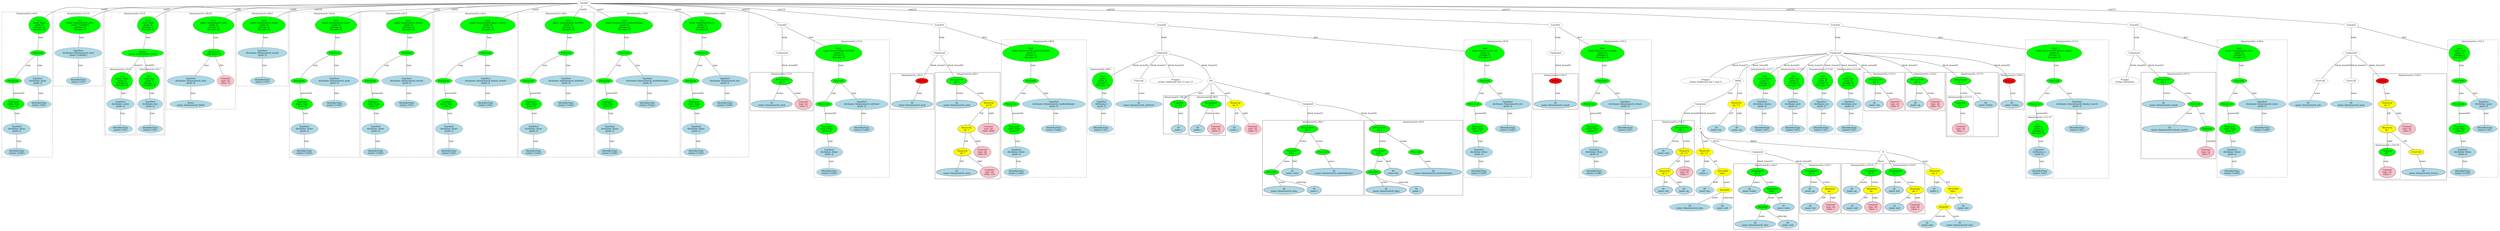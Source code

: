 strict graph "" {
	graph [bb="0,0,13740,1560"];
	node [label="\N"];
	subgraph cluster145 {
		graph [bb="7451,238.69,8005,746.69",
			label="binarysearch.c:96:5",
			lheight=0.21,
			lp="7728,735.19",
			lwidth=1.49
		];
		148	[fillcolor=lightblue,
			height=0.74639,
			label="ID
name: binarysearch_data",
			pos="7566,273.56",
			style=filled,
			width=2.9856];
		147	[fillcolor=green,
			height=0.5,
			label=ArrayRef,
			pos="7503,394.91",
			style=filled,
			width=1.2277];
		147 -- 148	[label=name,
			lp="7557.5,325.93",
			pos="7511.9,377.06 7522.4,357.15 7540,323.77 7552.3,300.54"];
		149	[fillcolor=lightblue,
			height=0.74639,
			label="ID
name: i",
			pos="7732,273.56",
			style=filled,
			width=1.1392];
		147 -- 149	[label=subscript,
			lp="7647.5,325.93",
			pos="7515.8,377.65 7525.7,366.1 7540.3,351.01 7556,341.43 7562.3,337.6 7675.2,303.27 7682,300.43 7688.3,297.79 7694.9,294.66 7701.2,291.51"];
		146	[fillcolor=green,
			height=0.74639,
			label="StructRef
type: .",
			pos="7540,531.26",
			style=filled,
			width=1.3356];
		146 -- 147	[label=name,
			lp="7540.5,468.28",
			pos="7533,504.67 7525.5,477.72 7514.1,436.05 7507.7,412.89"];
		150	[fillcolor=lightblue,
			height=0.74639,
			label="ID
name: value",
			pos="7624,394.91",
			style=filled,
			width=1.6303];
		146 -- 150	[label=field,
			lp="7594.5,468.28",
			pos="7555.4,505.62 7570.5,481.53 7593.3,445.04 7608.4,420.85"];
		145	[fillcolor=green,
			height=0.74639,
			label="Assignment
op: =",
			pos="7540,688.82",
			style=filled,
			width=1.6106];
		145 -- 146	[label=lvalue,
			lp="7557,604.63",
			pos="7540,661.78 7540,633.06 7540,587.13 7540,558.38"];
		151	[fillcolor=green,
			height=0.5,
			label=FuncCall,
			pos="7660,531.26",
			style=filled,
			width=1.1916];
		145 -- 151	[label=rvalue,
			lp="7625,604.63",
			pos="7559,663.17 7583.7,631.13 7626.2,576.04 7647.3,548.68"];
		152	[fillcolor=lightblue,
			height=0.74639,
			label="ID
name: binarysearch_randomInteger",
			pos="7849,394.91",
			style=filled,
			width=4.1248];
		151 -- 152	[label=name,
			lp="7770.5,468.28",
			pos="7680.9,515.37 7713,492.62 7774.4,448.93 7813.5,421.16"];
	}
	subgraph cluster269 {
		graph [bb="13448,360.04,13732,1293.6",
			label="binarysearch.c:151:5",
			lheight=0.21,
			lp="13590,1282.1",
			lwidth=1.58,
			style=dashed
		];
		274	[fillcolor=lightblue,
			height=0.74639,
			label="IdentifierType
names: ['void']",
			pos="13531,394.91",
			style="filled,dashed",
			width=1.9053];
		273	[fillcolor=lightblue,
			height=1.041,
			label="TypeDecl
declname: None
quals: []",
			pos="13531,531.26",
			style="filled,dashed",
			width=2.082];
		273 -- 274	[label=type,
			lp="13543,468.28",
			pos="13531,493.55 13531,470.86 13531,442.29 13531,421.93"];
		272	[fillcolor=green,
			height=1.041,
			label="Typename
name: None
quals: []",
			pos="13515,688.82",
			style="filled,dashed",
			width=1.6303];
		272 -- 273	[label=type,
			lp="13535,604.63",
			pos="13519,651.34 13521,626.47 13525,593.65 13527,568.77"];
		271	[fillcolor=green,
			height=0.5,
			label=ParamList,
			pos="13511,856.98",
			style="filled,dashed",
			width=1.3179];
		271 -- 272	[label="params[0]",
			lp="13540,794.01",
			pos="13511,838.83 13512,812.46 13513,761.36 13514,726.43"];
		270	[fillcolor=green,
			height=0.5,
			label=FuncDecl,
			pos="13514,1014.5",
			style="filled,dashed",
			width=1.2457];
		270 -- 271	[label=args,
			lp="13524,930.35",
			pos="13514,996.3 13513,966.4 13512,905.26 13511,875.3"];
		275	[fillcolor=lightblue,
			height=1.041,
			label="TypeDecl
declname: main
quals: []",
			pos="13650,856.98",
			style="filled,dashed",
			width=2.0428];
		270 -- 275	[label=type,
			lp="13602,930.35",
			pos="13528,997.19 13550,972.23 13592,924.09 13621,891.5"];
		276	[fillcolor=lightblue,
			height=0.74639,
			label="IdentifierType
names: ['int']",
			pos="13658,688.82",
			style="filled,dashed",
			width=1.8463];
		275 -- 276	[label=type,
			lp="13665,794.01",
			pos="13652,819.11 13653,787.74 13655,743.5 13657,715.76"];
		269	[fillcolor=green,
			height=1.6303,
			label="Decl
name: main
quals: []
storage: []
funcspec: []",
			pos="13514,1203.9",
			style="filled,dashed",
			width=1.6106];
		269 -- 270	[label=type,
			lp="13526,1119.7",
			pos="13514,1145.2 13514,1106.5 13514,1058.1 13514,1032.8"];
	}
	subgraph cluster252 {
		graph [bb="12197,360.04,12580,1293.6",
			label="binarysearch.c:144:6",
			lheight=0.21,
			lp="12388,1282.1",
			lwidth=1.58,
			style=dashed
		];
		257	[fillcolor=lightblue,
			height=0.74639,
			label="IdentifierType
names: ['void']",
			pos="12280,394.91",
			style="filled,dashed",
			width=1.9053];
		256	[fillcolor=lightblue,
			height=1.041,
			label="TypeDecl
declname: None
quals: []",
			pos="12280,531.26",
			style="filled,dashed",
			width=2.082];
		256 -- 257	[label=type,
			lp="12292,468.28",
			pos="12280,493.55 12280,470.86 12280,442.29 12280,421.93"];
		255	[fillcolor=green,
			height=1.041,
			label="Typename
name: None
quals: []",
			pos="12268,688.82",
			style="filled,dashed",
			width=1.6303];
		255 -- 256	[label=type,
			lp="12287,604.63",
			pos="12271,651.34 12273,626.47 12275,593.65 12277,568.77"];
		254	[fillcolor=green,
			height=0.5,
			label=ParamList,
			pos="12252,856.98",
			style="filled,dashed",
			width=1.3179];
		254 -- 255	[label="params[0]",
			lp="12287,794.01",
			pos="12254,838.83 12256,812.46 12261,761.36 12264,726.43"];
		253	[fillcolor=green,
			height=0.5,
			label=FuncDecl,
			pos="12317,1014.5",
			style="filled,dashed",
			width=1.2457];
		253 -- 254	[label=args,
			lp="12296,930.35",
			pos="12310,996.6 12297,966.68 12272,904.81 12259,874.91"];
		258	[fillcolor=lightblue,
			height=1.041,
			label="TypeDecl
declname: binarysearch_main
quals: []",
			pos="12445,856.98",
			style="filled,dashed",
			width=3.5355];
		253 -- 258	[label=type,
			lp="12401,930.35",
			pos="12330,997.19 12351,972.77 12389,926.19 12416,893.66"];
		259	[fillcolor=lightblue,
			height=0.74639,
			label="IdentifierType
names: ['void']",
			pos="12445,688.82",
			style="filled,dashed",
			width=1.9053];
		258 -- 259	[label=type,
			lp="12457,794.01",
			pos="12445,819.11 12445,787.74 12445,743.5 12445,715.76"];
		252	[fillcolor=green,
			height=1.6303,
			label="Decl
name: binarysearch_main
quals: []
storage: []
funcspec: []",
			pos="12317,1203.9",
			style="filled,dashed",
			width=3.1034];
		252 -- 253	[label=type,
			lp="12329,1119.7",
			pos="12317,1145.2 12317,1106.5 12317,1058.1 12317,1032.8"];
	}
	subgraph cluster134 {
		graph [bb="6343,653.95,6473,914.85",
			label="binarysearch.c:94:26",
			lheight=0.21,
			lp="6408,903.35",
			lwidth=1.58
		];
		135	[fillcolor=lightblue,
			height=0.74639,
			label="ID
name: i",
			pos="6418,688.82",
			style=filled,
			width=1.1392];
		134	[fillcolor=green,
			height=0.74639,
			label="UnaryOp
op: ++",
			pos="6418,856.98",
			style=filled,
			width=1.316];
		134 -- 135	[label=expr,
			lp="6430.5,794.01",
			pos="6418,830.02 6418,798.89 6418,747.04 6418,715.87"];
	}
	subgraph cluster50 {
		graph [bb="8,496.39,292,1483",
			label="binarysearch.c:44:5",
			lheight=0.21,
			lp="150,1471.5",
			lwidth=1.49,
			style=dashed
		];
		55	[fillcolor=lightblue,
			height=0.74639,
			label="IdentifierType
names: ['void']",
			pos="91,531.26",
			style="filled,dashed",
			width=1.9053];
		54	[fillcolor=lightblue,
			height=1.041,
			label="TypeDecl
declname: None
quals: []",
			pos="91,688.82",
			style="filled,dashed",
			width=2.082];
		54 -- 55	[label=type,
			lp="103,604.63",
			pos="91,650.95 91,622.38 91,583.51 91,558.16"];
		53	[fillcolor=green,
			height=1.041,
			label="Typename
name: None
quals: []",
			pos="75,856.98",
			style="filled,dashed",
			width=1.6303];
		53 -- 54	[label=type,
			lp="94,794.01",
			pos="78.511,819.52 81.17,791.91 84.806,754.14 87.469,726.48"];
		52	[fillcolor=green,
			height=0.5,
			label=ParamList,
			pos="71,1014.5",
			style="filled,dashed",
			width=1.3179];
		52 -- 53	[label="params[0]",
			lp="102,930.35",
			pos="71.443,996.3 72.07,971.94 73.23,926.83 74.054,894.76"];
		51	[fillcolor=green,
			height=0.5,
			label=FuncDecl,
			pos="210,1203.9",
			style="filled,dashed",
			width=1.2457];
		51 -- 52	[label=args,
			lp="156.5,1119.7",
			pos="195.19,1186.7 178,1167.6 149.2,1134.6 127,1104.2 109.38,1080.1 91.35,1050.5 80.67,1032.3"];
		56	[fillcolor=lightblue,
			height=1.041,
			label="TypeDecl
declname: main
quals: []",
			pos="210,1014.5",
			style="filled,dashed",
			width=2.0428];
		51 -- 56	[label=type,
			lp="222,1119.7",
			pos="210,1185.6 210,1155.5 210,1092.6 210,1052.3"];
		57	[fillcolor=lightblue,
			height=0.74639,
			label="IdentifierType
names: ['int']",
			pos="218,856.98",
			style="filled,dashed",
			width=1.8463];
		56 -- 57	[label=type,
			lp="227,930.35",
			pos="211.88,977.07 213.34,948.51 215.35,909.49 216.66,884.02"];
		50	[fillcolor=green,
			height=1.6303,
			label="Decl
name: main
quals: []
storage: []
funcspec: []",
			pos="218,1393.3",
			style="filled,dashed",
			width=1.6106];
		50 -- 51	[label=type,
			lp="227,1309.1",
			pos="215.53,1334.6 213.88,1295.8 211.82,1247.5 210.74,1222.2"];
	}
	subgraph cluster154 {
		graph [bb="8640,360.04,9030,1293.6",
			label="binarysearch.c:101:5",
			lheight=0.21,
			lp="8835,1282.1",
			lwidth=1.58,
			style=dashed
		];
		159	[fillcolor=lightblue,
			height=0.74639,
			label="IdentifierType
names: ['void']",
			pos="8723,394.91",
			style="filled,dashed",
			width=1.9053];
		158	[fillcolor=lightblue,
			height=1.041,
			label="TypeDecl
declname: None
quals: []",
			pos="8723,531.26",
			style="filled,dashed",
			width=2.082];
		158 -- 159	[label=type,
			lp="8735,468.28",
			pos="8723,493.55 8723,470.86 8723,442.29 8723,421.93"];
		157	[fillcolor=green,
			height=1.041,
			label="Typename
name: None
quals: []",
			pos="8715,688.82",
			style="filled,dashed",
			width=1.6303];
		157 -- 158	[label=type,
			lp="8732,604.63",
			pos="8716.9,651.34 8718.2,626.47 8719.8,593.65 8721.1,568.77"];
		156	[fillcolor=green,
			height=0.5,
			label=ParamList,
			pos="8695,856.98",
			style="filled,dashed",
			width=1.3179];
		156 -- 157	[label="params[0]",
			lp="8732,794.01",
			pos="8697.1,838.83 8700.2,812.46 8706.4,761.36 8710.6,726.43"];
		155	[fillcolor=green,
			height=0.5,
			label=FuncDecl,
			pos="8763,1014.5",
			style="filled,dashed",
			width=1.2457];
		155 -- 156	[label=args,
			lp="8740.5,930.35",
			pos="8755.6,996.6 8742.5,966.68 8715.5,904.81 8702.4,874.91"];
		160	[fillcolor=lightblue,
			height=1.041,
			label="TypeDecl
declname: binarysearch_return
quals: []",
			pos="8891,856.98",
			style="filled,dashed",
			width=3.6337];
		155 -- 160	[label=type,
			lp="8847,930.35",
			pos="8776.5,997.19 8796.5,972.77 8834.9,926.19 8861.6,893.66"];
		161	[fillcolor=lightblue,
			height=0.74639,
			label="IdentifierType
names: ['int']",
			pos="8891,688.82",
			style="filled,dashed",
			width=1.8463];
		160 -- 161	[label=type,
			lp="8903,794.01",
			pos="8891,819.11 8891,787.74 8891,743.5 8891,715.76"];
		154	[fillcolor=green,
			height=1.6303,
			label="Decl
name: binarysearch_return
quals: []
storage: []
funcspec: []",
			pos="8763,1203.9",
			style="filled,dashed",
			width=3.182];
		154 -- 155	[label=type,
			lp="8775,1119.7",
			pos="8763,1145.2 8763,1106.5 8763,1058.1 8763,1032.8"];
	}
	subgraph cluster239 {
		graph [bb="10112,112.74,10346,452.78",
			label="binarysearch.c:131:9",
			lheight=0.21,
			lp="10229,441.28",
			lwidth=1.58
		];
		240	[fillcolor=lightblue,
			height=0.74639,
			label="ID
name: up",
			pos="10170,273.56",
			style=filled,
			width=1.3356];
		239	[fillcolor=green,
			height=0.74639,
			label="Assignment
op: =",
			pos="10280,394.91",
			style=filled,
			width=1.6106];
		239 -- 240	[label=lvalue,
			lp="10239,325.93",
			pos="10258,370.05 10239,349.09 10211,318.8 10192,297.98"];
		241	[fillcolor=yellow,
			height=0.74639,
			label="BinaryOp
op: -",
			pos="10286,273.56",
			style=filled,
			width=1.3749];
		239 -- 241	[label=rvalue,
			lp="10301,325.93",
			pos="10281,368.01 10282,348.13 10284,320.79 10285,300.82"];
		242	[fillcolor=lightblue,
			height=0.74639,
			label="ID
name: mid",
			pos="10174,158.22",
			style=filled,
			width=1.4928];
		241 -- 242	[label=left,
			lp="10250,221.19",
			pos="10263,249.63 10244,230.09 10216,202.15 10197,182.51"];
		243	[fillcolor=pink,
			height=1.041,
			label="Constant
type: int
value: 1",
			pos="10292,158.22",
			style=filled,
			width=1.2767];
		241 -- 243	[label=right,
			lp="10302,221.19",
			pos="10287,246.56 10288,231.53 10289,212.37 10290,195.84"];
	}
	subgraph cluster262 {
		graph [bb="11780,485.78,12189,1072.4",
			label="binarysearch.c:147:3",
			lheight=0.21,
			lp="11984,1060.9",
			lwidth=1.58
		];
		263	[fillcolor=lightblue,
			height=0.74639,
			label="ID
name: binarysearch_result",
			pos="11901,856.98",
			style=filled,
			width=3.1427];
		262	[fillcolor=green,
			height=0.74639,
			label="Assignment
op: =",
			pos="11901,1014.5",
			style=filled,
			width=1.6106];
		262 -- 263	[label=lvalue,
			lp="11918,930.35",
			pos="11901,987.51 11901,958.79 11901,912.85 11901,884.11"];
		264	[fillcolor=green,
			height=0.5,
			label=FuncCall,
			pos="12075,856.98",
			style=filled,
			width=1.1916];
		262 -- 264	[label=rvalue,
			lp="12031,930.35",
			pos="11931,991.39 11956,972.12 11993,942.95 12023,914.85 12037,902.02 12051,886.21 12061,874.52"];
		265	[fillcolor=lightblue,
			height=0.74639,
			label="ID
name: binarysearch_binary_search",
			pos="11934,688.82",
			style=filled,
			width=4.0462];
		264 -- 265	[label=name,
			lp="12042,794.01",
			pos="12061,839.75 12037,810.84 11985,750.23 11956,715.58"];
		266	[fillcolor=green,
			height=0.5,
			label=ExprList,
			pos="12139,688.82",
			style=filled,
			width=1.1555];
		264 -- 266	[label=args,
			lp="12114,794.01",
			pos="12081,839.14 12094,807.29 12120,738.59 12132,706.71"];
		267	[fillcolor=pink,
			height=1.041,
			label="Constant
type: int
value: 8",
			pos="12135,531.26",
			style=filled,
			width=1.2767];
		266 -- 267	[label="exprs[0]",
			lp="12160,604.63",
			pos="12139,670.57 12138,646.21 12137,601.11 12136,569.03"];
	}
	subgraph cluster163 {
		graph [bb="8390,822.11,8632,1063.5",
			label="binarysearch.c:103:3",
			lheight=0.21,
			lp="8511,1052",
			lwidth=1.58
		];
		164	[fillcolor=lightblue,
			height=0.74639,
			label="ID
name: binarysearch_result",
			pos="8511,856.98",
			style=filled,
			width=3.1427];
		163	[fillcolor=red,
			height=0.5,
			label=Return,
			pos="8511,1014.5",
			style=filled,
			width=0.95686];
		163 -- 164	[label=expr,
			lp="8523.5,930.35",
			pos="8511,996.3 8511,969.09 8511,916 8511,884.1"];
	}
	subgraph cluster282 {
		graph [bb="13049,341.43,13440,1063.5",
			label="binarysearch.c:156:3",
			lheight=0.21,
			lp="13244,1052",
			lwidth=1.58
		];
		subgraph cluster287 {
			graph [bb="13057,349.43,13194,589.13",
				label="binarysearch.c:156:39",
				lheight=0.21,
				lp="13126,577.63",
				lwidth=1.68,
				style=dashed
			];
			288	[fillcolor=pink,
				height=1.041,
				label="Constant
type: int
value: 1",
				pos="13124,394.91",
				style=filled,
				width=1.2767];
			287	[fillcolor=green,
				height=0.74639,
				label="UnaryOp
op: -",
				pos="13124,531.26",
				style=filled,
				width=1.316];
			287 -- 288	[label=expr,
				lp="13122,468.28",
				pos="13115,504.78 13113,495.73 13110,485.4 13109,475.78 13107,461.24 13109,445.33 13112,431.57"];
		}
		286	[fillcolor=lightblue,
			height=0.74639,
			label="ID
name: binarysearch_return",
			pos="13317,394.91",
			style=filled,
			width=3.182];
		285	[fillcolor=yellow,
			height=0.5,
			label=FuncCall,
			pos="13281,531.26",
			style=filled,
			width=1.1916];
		285 -- 286	[label=name,
			lp="13314,468.28",
			pos="13286,513.24 13292,490.22 13303,448.95 13310,422"];
		284	[fillcolor=yellow,
			height=0.74639,
			label="BinaryOp
op: -",
			pos="13124,688.82",
			style=filled,
			width=1.3749];
		284 -- 287	[label=right,
			lp="13137,604.63",
			pos="13124,661.78 13124,633.06 13124,587.13 13124,558.38"];
		284 -- 285	[label=left,
			lp="13224,604.63",
			pos="13147,664.78 13158,654.21 13171,641.53 13182,630.13 13211,601.2 13245,567.53 13265,548.18"];
		283	[fillcolor=yellow,
			height=0.74639,
			label="BinaryOp
op: !=",
			pos="13124,856.98",
			style=filled,
			width=1.3749];
		283 -- 284	[label=left,
			lp="13134,794.01",
			pos="13124,830.02 13124,798.89 13124,747.04 13124,715.87"];
		289	[fillcolor=pink,
			height=1.041,
			label="Constant
type: int
value: 0",
			pos="13237,688.82",
			style=filled,
			width=1.2767];
		283 -- 289	[label=right,
			lp="13189,794.01",
			pos="13143,831.95 13154,816.85 13169,796.83 13182,778.51 13194,760.55 13207,739.94 13217,723.11"];
		282	[fillcolor=red,
			height=0.5,
			label=Return,
			pos="13101,1014.5",
			style=filled,
			width=0.95686];
		282 -- 283	[label=expr,
			lp="13126,930.35",
			pos="13104,996.3 13108,969.01 13115,915.7 13120,883.82"];
	}
	subgraph cluster137 {
		graph [bb="6901,238.69,7443,746.69",
			label="binarysearch.c:95:5",
			lheight=0.21,
			lp="7172,735.19",
			lwidth=1.49
		];
		140	[fillcolor=lightblue,
			height=0.74639,
			label="ID
name: binarysearch_data",
			pos="7016,273.56",
			style=filled,
			width=2.9856];
		139	[fillcolor=green,
			height=0.5,
			label=ArrayRef,
			pos="6953,394.91",
			style=filled,
			width=1.2277];
		139 -- 140	[label=name,
			lp="7007.5,325.93",
			pos="6961.9,377.06 6972.4,357.15 6990,323.77 7002.3,300.54"];
		141	[fillcolor=lightblue,
			height=0.74639,
			label="ID
name: i",
			pos="7182,273.56",
			style=filled,
			width=1.1392];
		139 -- 141	[label=subscript,
			lp="7097.5,325.93",
			pos="6966.1,377.68 6976.2,366.14 6991.1,351.04 7007,341.43 7019.5,333.87 7118.5,306.09 7132,300.43 7138.3,297.79 7144.9,294.65 7151.2,\
291.5"];
		138	[fillcolor=green,
			height=0.74639,
			label="StructRef
type: .",
			pos="7068,531.26",
			style=filled,
			width=1.3356];
		138 -- 139	[label=name,
			lp="7036.5,468.28",
			pos="7047.7,506.55 7024.5,479.43 6987.1,435.75 6966.9,412.2"];
		142	[fillcolor=lightblue,
			height=0.74639,
			label="ID
name: key",
			pos="7068,394.91",
			style=filled,
			width=1.4535];
		138 -- 142	[label=field,
			lp="7080.5,468.28",
			pos="7068,504.35 7068,480.72 7068,445.95 7068,422.19"];
		137	[fillcolor=green,
			height=0.74639,
			label="Assignment
op: =",
			pos="7149,688.82",
			style=filled,
			width=1.6106];
		137 -- 138	[label=lvalue,
			lp="7126,604.63",
			pos="7135.8,662.48 7120.7,633.46 7096.1,586.23 7081.1,557.33"];
		143	[fillcolor=green,
			height=0.5,
			label=FuncCall,
			pos="7232,531.26",
			style=filled,
			width=1.1916];
		137 -- 143	[label=rvalue,
			lp="7213,604.63",
			pos="7162.5,662.48 7179.6,630.45 7208.5,576.22 7223.1,548.96"];
		144	[fillcolor=lightblue,
			height=0.74639,
			label="ID
name: binarysearch_randomInteger",
			pos="7287,394.91",
			style=filled,
			width=4.1248];
		143 -- 144	[label=name,
			lp="7275.5,468.28",
			pos="7239,513.24 7248.4,490.22 7265.3,448.95 7276.3,422"];
	}
	subgraph cluster58 {
		graph [bb="300,979.67,564,1483",
			label="binarysearch.c:51:14",
			lheight=0.21,
			lp="432,1471.5",
			lwidth=1.58,
			style=dashed
		];
		60	[fillcolor=lightblue,
			height=0.74639,
			label="IdentifierType
names: ['int']",
			pos="432,1014.5",
			style="filled,dashed",
			width=1.8463];
		59	[fillcolor=lightblue,
			height=1.041,
			label="TypeDecl
declname: binarysearch_seed
quals: ['volatile']",
			pos="432,1203.9",
			style="filled,dashed",
			width=3.457];
		59 -- 60	[label=type,
			lp="444,1119.7",
			pos="432,1166.3 432,1129.6 432,1073.9 432,1041.5"];
		58	[fillcolor=green,
			height=1.6303,
			label="Decl
name: binarysearch_seed
quals: ['volatile']
storage: []
funcspec: []",
			pos="443,1393.3",
			style="filled,dashed",
			width=3.0248];
		58 -- 59	[label=type,
			lp="451,1309.1",
			pos="439.61,1334.6 437.83,1304.2 435.7,1268 434.15,1241.5"];
	}
	subgraph cluster61 {
		graph [bb="572,645.95,914,1483",
			label="binarysearch.c:53:8",
			lheight=0.21,
			lp="743,1471.5",
			lwidth=1.49,
			style=dashed
		];
		subgraph cluster66 {
			graph [bb="580,653.95,746,1104.2",
				label="binarysearch.c:55:7",
				lheight=0.21,
				lp="663,1092.7",
				lwidth=1.49,
				style=dashed
			];
			68	[fillcolor=lightblue,
				height=0.74639,
				label="IdentifierType
names: ['int']",
				pos="663,688.82",
				style="filled,dashed",
				width=1.8463];
			67	[fillcolor=lightblue,
				height=1.041,
				label="TypeDecl
declname: value
quals: []",
				pos="663,856.98",
				style="filled,dashed",
				width=2.082];
			67 -- 68	[label=type,
				lp="675,794.01",
				pos="663,819.11 663,787.74 663,743.5 663,715.76"];
			66	[fillcolor=green,
				height=1.6303,
				label="Decl
name: value
quals: []
storage: []
funcspec: []",
				pos="675,1014.5",
				style="filled,dashed",
				width=1.6303];
			66 -- 67	[label=type,
				lp="681,930.35",
				pos="670.53,955.62 668.96,935.23 667.24,912.9 665.84,894.74"];
		}
		subgraph cluster63 {
			graph [bb="754,653.95,906,1104.2",
				label="binarysearch.c:54:7",
				lheight=0.21,
				lp="830,1092.7",
				lwidth=1.49,
				style=dashed
			];
			65	[fillcolor=lightblue,
				height=0.74639,
				label="IdentifierType
names: ['int']",
				pos="830,688.82",
				style="filled,dashed",
				width=1.8463];
			64	[fillcolor=lightblue,
				height=1.041,
				label="TypeDecl
declname: key
quals: []",
				pos="830,856.98",
				style="filled,dashed",
				width=1.8856];
			64 -- 65	[label=type,
				lp="842,794.01",
				pos="830,819.11 830,787.74 830,743.5 830,715.76"];
			63	[fillcolor=green,
				height=1.6303,
				label="Decl
name: key
quals: []
storage: []
funcspec: []",
				pos="824,1014.5",
				style="filled,dashed",
				width=1.591];
			63 -- 64	[label=type,
				lp="840,930.35",
				pos="826.23,955.62 827.02,935.23 827.88,912.9 828.58,894.74"];
		}
		62	[fillcolor=green,
			height=0.74639,
			label="Struct
name: binarysearch_DATA",
			pos="789,1203.9",
			style="filled,dashed",
			width=3.2605];
		62 -- 66	[label="decls[1]",
			lp="765,1119.7",
			pos="773.39,1177.3 755.89,1148.5 727.09,1101.2 705.16,1065.1"];
		62 -- 63	[label="decls[0]",
			lp="828,1119.7",
			pos="793.87,1176.9 798.88,1150 806.86,1107.3 813.35,1072.6"];
		61	[fillcolor=green,
			height=1.6303,
			label="Decl
name: None
quals: []
storage: []
funcspec: []",
			pos="818,1393.3",
			style="filled,dashed",
			width=1.6303];
		61 -- 62	[label=type,
			lp="819,1309.1",
			pos="809.14,1335.1 803.78,1300.4 797.19,1257.9 793.05,1231.1"];
	}
	subgraph cluster69 {
		graph [bb="922,822.11,1298,1483",
			label="binarysearch.c:58:26",
			lheight=0.21,
			lp="1110,1471.5",
			lwidth=1.58,
			style=dashed
		];
		72	[fillcolor=lightblue,
			height=0.74639,
			label="Struct
name: binarysearch_DATA",
			pos="1054,856.98",
			style="filled,dashed",
			width=3.2605];
		71	[fillcolor=lightblue,
			height=1.041,
			label="TypeDecl
declname: binarysearch_data
quals: []",
			pos="1054,1014.5",
			style="filled,dashed",
			width=3.4373];
		71 -- 72	[label=type,
			lp="1066,930.35",
			pos="1054,976.68 1054,948.11 1054,909.24 1054,883.89"];
		70	[fillcolor=green,
			height=0.74639,
			label="ArrayDecl
dim_quals: []",
			pos="1183,1203.9",
			style="filled,dashed",
			width=1.7678];
		70 -- 71	[label=type,
			lp="1143,1119.7",
			pos="1165.9,1178 1143.5,1145.6 1104.3,1088.6 1078.7,1051.4"];
		73	[fillcolor=pink,
			height=1.041,
			label="Constant
type: int
value: 15",
			pos="1243,1014.5",
			style="filled,dashed",
			width=1.316];
		70 -- 73	[label=dim,
			lp="1223,1119.7",
			pos="1191.2,1177.3 1201.7,1144.6 1219.8,1088 1231.6,1051.1"];
		69	[fillcolor=green,
			height=1.6303,
			label="Decl
name: binarysearch_data
quals: []
storage: []
funcspec: []",
			pos="1183,1393.3",
			style="filled,dashed",
			width=2.9856];
		69 -- 70	[label=type,
			lp="1195,1309.1",
			pos="1183,1334.6 1183,1299.9 1183,1257.6 1183,1230.9"];
	}
	subgraph cluster74 {
		graph [bb="1306,979.67,1580,1483",
			label="binarysearch.c:60:5",
			lheight=0.21,
			lp="1443,1471.5",
			lwidth=1.49,
			style=dashed
		];
		76	[fillcolor=lightblue,
			height=0.74639,
			label="IdentifierType
names: ['int']",
			pos="1443,1014.5",
			style="filled,dashed",
			width=1.8463];
		75	[fillcolor=lightblue,
			height=1.041,
			label="TypeDecl
declname: binarysearch_result
quals: []",
			pos="1443,1203.9",
			style="filled,dashed",
			width=3.5748];
		75 -- 76	[label=type,
			lp="1455,1119.7",
			pos="1443,1166.3 1443,1129.6 1443,1073.9 1443,1041.5"];
		74	[fillcolor=green,
			height=1.6303,
			label="Decl
name: binarysearch_result
quals: []
storage: []
funcspec: []",
			pos="1451,1393.3",
			style="filled,dashed",
			width=3.1427];
		74 -- 75	[label=type,
			lp="1460,1309.1",
			pos="1448.5,1334.6 1447.2,1304.2 1445.7,1268 1444.6,1241.5"];
	}
	subgraph cluster78 {
		graph [bb="4446,360.04,4853,1293.6",
			label="binarysearch.c:71:6",
			lheight=0.21,
			lp="4649.5,1282.1",
			lwidth=1.49,
			style=dashed
		];
		83	[fillcolor=lightblue,
			height=0.74639,
			label="IdentifierType
names: ['void']",
			pos="4529,394.91",
			style="filled,dashed",
			width=1.9053];
		82	[fillcolor=lightblue,
			height=1.041,
			label="TypeDecl
declname: None
quals: []",
			pos="4529,531.26",
			style="filled,dashed",
			width=2.082];
		82 -- 83	[label=type,
			lp="4541,468.28",
			pos="4529,493.55 4529,470.86 4529,442.29 4529,421.93"];
		81	[fillcolor=green,
			height=1.041,
			label="Typename
name: None
quals: []",
			pos="4517,688.82",
			style="filled,dashed",
			width=1.6303];
		81 -- 82	[label=type,
			lp="4536,604.63",
			pos="4519.8,651.34 4521.7,626.47 4524.3,593.65 4526.2,568.77"];
		80	[fillcolor=green,
			height=0.5,
			label=ParamList,
			pos="4501,856.98",
			style="filled,dashed",
			width=1.3179];
		80 -- 81	[label="params[0]",
			lp="4536,794.01",
			pos="4502.7,838.83 4505.2,812.46 4510.1,761.36 4513.5,726.43"];
		79	[fillcolor=green,
			height=0.5,
			label=FuncDecl,
			pos="4577,1014.5",
			style="filled,dashed",
			width=1.2457];
		79 -- 80	[label=args,
			lp="4550.5,930.35",
			pos="4568.7,996.6 4554.1,966.68 4523.9,904.81 4509.3,874.91"];
		84	[fillcolor=lightblue,
			height=1.041,
			label="TypeDecl
declname: binarysearch_initSeed
quals: []",
			pos="4706,856.98",
			style="filled,dashed",
			width=3.8694];
		79 -- 84	[label=type,
			lp="4662,930.35",
			pos="4590.6,997.19 4610.8,972.77 4649.4,926.19 4676.4,893.66"];
		85	[fillcolor=lightblue,
			height=0.74639,
			label="IdentifierType
names: ['void']",
			pos="4706,688.82",
			style="filled,dashed",
			width=1.9053];
		84 -- 85	[label=type,
			lp="4718,794.01",
			pos="4706,819.11 4706,787.74 4706,743.5 4706,715.76"];
		78	[fillcolor=green,
			height=1.6303,
			label="Decl
name: binarysearch_initSeed
quals: []
storage: []
funcspec: []",
			pos="4577,1203.9",
			style="filled,dashed",
			width=3.4177];
		78 -- 79	[label=type,
			lp="4589,1119.7",
			pos="4577,1145.2 4577,1106.5 4577,1058.1 4577,1032.8"];
	}
	subgraph cluster91 {
		graph [bb="5467,360.04,5925,1293.6",
			label="binarysearch.c:80:6",
			lheight=0.21,
			lp="5696,1282.1",
			lwidth=1.49,
			style=dashed
		];
		96	[fillcolor=lightblue,
			height=0.74639,
			label="IdentifierType
names: ['void']",
			pos="5550,394.91",
			style="filled,dashed",
			width=1.9053];
		95	[fillcolor=lightblue,
			height=1.041,
			label="TypeDecl
declname: None
quals: []",
			pos="5550,531.26",
			style="filled,dashed",
			width=2.082];
		95 -- 96	[label=type,
			lp="5562,468.28",
			pos="5550,493.55 5550,470.86 5550,442.29 5550,421.93"];
		94	[fillcolor=green,
			height=1.041,
			label="Typename
name: None
quals: []",
			pos="5538,688.82",
			style="filled,dashed",
			width=1.6303];
		94 -- 95	[label=type,
			lp="5557,604.63",
			pos="5540.8,651.34 5542.7,626.47 5545.3,593.65 5547.2,568.77"];
		93	[fillcolor=green,
			height=0.5,
			label=ParamList,
			pos="5522,856.98",
			style="filled,dashed",
			width=1.3179];
		93 -- 94	[label="params[0]",
			lp="5557,794.01",
			pos="5523.7,838.83 5526.2,812.46 5531.1,761.36 5534.5,726.43"];
		92	[fillcolor=green,
			height=0.5,
			label=FuncDecl,
			pos="5623,1014.5",
			style="filled,dashed",
			width=1.2457];
		92 -- 93	[label=args,
			lp="5584.5,930.35",
			pos="5612.2,996.9 5592.9,967.11 5552.5,905.02 5533,874.98"];
		97	[fillcolor=lightblue,
			height=1.041,
			label="TypeDecl
declname: binarysearch_randomInteger
quals: []",
			pos="5752,856.98",
			style="filled,dashed",
			width=4.5766];
		92 -- 97	[label=type,
			lp="5708,930.35",
			pos="5636.6,997.19 5656.7,972.85 5695.2,926.48 5722.2,893.97"];
		98	[fillcolor=lightblue,
			height=0.74639,
			label="IdentifierType
names: ['long']",
			pos="5752,688.82",
			style="filled,dashed",
			width=1.9053];
		97 -- 98	[label=type,
			lp="5764,794.01",
			pos="5752,819.11 5752,787.74 5752,743.5 5752,715.76"];
		91	[fillcolor=green,
			height=1.6303,
			label="Decl
name: binarysearch_randomInteger
quals: []
storage: []
funcspec: []",
			pos="5623,1203.9",
			style="filled,dashed",
			width=4.1248];
		91 -- 92	[label=type,
			lp="5635,1119.7",
			pos="5623,1145.2 5623,1106.5 5623,1058.1 5623,1032.8"];
	}
	subgraph cluster100 {
		graph [bb="5103,349.43,5459,1072.4",
			label="binarysearch.c:82:3",
			lheight=0.21,
			lp="5281,1060.9",
			lwidth=1.49
		];
		101	[fillcolor=lightblue,
			height=0.74639,
			label="ID
name: binarysearch_seed",
			pos="5220,856.98",
			style=filled,
			width=3.0248];
		100	[fillcolor=green,
			height=0.74639,
			label="Assignment
op: =",
			pos="5220,1014.5",
			style=filled,
			width=1.6106];
		100 -- 101	[label=lvalue,
			lp="5237,930.35",
			pos="5220,987.51 5220,958.79 5220,912.85 5220,884.11"];
		102	[fillcolor=yellow,
			height=0.74639,
			label="BinaryOp
op: %",
			pos="5396,856.98",
			style=filled,
			width=1.3749];
		100 -- 102	[label=rvalue,
			lp="5346,930.35",
			pos="5248.2,991.02 5272.4,971.4 5308.1,941.93 5338,914.85 5349.9,904.06 5362.7,891.6 5373.3,881.1"];
		103	[fillcolor=yellow,
			height=0.74639,
			label="BinaryOp
op: +",
			pos="5270,688.82",
			style=filled,
			width=1.3749];
		102 -- 103	[label=left,
			lp="5355.5,794.01",
			pos="5374,832.64 5360.2,817.63 5342.4,797.46 5328,778.51 5312.2,757.71 5296.1,732.69 5284.9,714.54"];
		108	[fillcolor=pink,
			height=1.041,
			label="Constant
type: int
value: 8095",
			pos="5394,688.82",
			style=filled,
			width=1.5713];
		102 -- 108	[label=right,
			lp="5409,794.01",
			pos="5395.7,830.02 5395.4,802.18 5394.8,757.76 5394.4,726.39"];
		104	[fillcolor=yellow,
			height=0.74639,
			label="BinaryOp
op: *",
			pos="5250,531.26",
			style=filled,
			width=1.3749];
		103 -- 104	[label=left,
			lp="5269.5,604.63",
			pos="5266.7,661.78 5262.9,632.98 5257,586.85 5253.3,558.12"];
		107	[fillcolor=pink,
			height=1.041,
			label="Constant
type: int
value: 81",
			pos="5365,531.26",
			style=filled,
			width=1.316];
		103 -- 107	[label=right,
			lp="5337,604.63",
			pos="5285.1,663.17 5301.2,636.7 5327,594.49 5344.9,565.19"];
		105	[fillcolor=lightblue,
			height=0.74639,
			label="ID
name: binarysearch_seed",
			pos="5220,394.91",
			style=filled,
			width=3.0248];
		104 -- 105	[label=left,
			lp="5247.5,468.28",
			pos="5244.2,504.35 5238.9,480.72 5231.2,445.95 5225.9,422.19"];
		106	[fillcolor=pink,
			height=1.041,
			label="Constant
type: int
value: 133",
			pos="5399,394.91",
			style=filled,
			width=1.4535];
		104 -- 106	[label=right,
			lp="5342,468.28",
			pos="5275.6,508.07 5293.2,492.68 5317.2,471.64 5338,452.78 5347.8,443.93 5358.3,434.19 5367.8,425.31"];
	}
	subgraph cluster109 {
		graph [bb="4861,822.11,5095,1063.5",
			label="binarysearch.c:83:3",
			lheight=0.21,
			lp="4978,1052",
			lwidth=1.49
		];
		110	[fillcolor=lightblue,
			height=0.74639,
			label="ID
name: binarysearch_seed",
			pos="4978,856.98",
			style=filled,
			width=3.0248];
		109	[fillcolor=red,
			height=0.5,
			label=Return,
			pos="5029,1014.5",
			style=filled,
			width=0.95686];
		109 -- 110	[label=expr,
			lp="5016.5,930.35",
			pos="5023.4,996.6 5014.5,969.43 4997,915.94 4986.5,883.93"];
	}
	subgraph cluster112 {
		graph [bb="8013,360.04,8382,1293.6",
			label="binarysearch.c:87:6",
			lheight=0.21,
			lp="8197.5,1282.1",
			lwidth=1.49,
			style=dashed
		];
		117	[fillcolor=lightblue,
			height=0.74639,
			label="IdentifierType
names: ['void']",
			pos="8096,394.91",
			style="filled,dashed",
			width=1.9053];
		116	[fillcolor=lightblue,
			height=1.041,
			label="TypeDecl
declname: None
quals: []",
			pos="8096,531.26",
			style="filled,dashed",
			width=2.082];
		116 -- 117	[label=type,
			lp="8108,468.28",
			pos="8096,493.55 8096,470.86 8096,442.29 8096,421.93"];
		115	[fillcolor=green,
			height=1.041,
			label="Typename
name: None
quals: []",
			pos="8088,688.82",
			style="filled,dashed",
			width=1.6303];
		115 -- 116	[label=type,
			lp="8105,604.63",
			pos="8089.9,651.34 8091.2,626.47 8092.8,593.65 8094.1,568.77"];
		114	[fillcolor=green,
			height=0.5,
			label=ParamList,
			pos="8068,856.98",
			style="filled,dashed",
			width=1.3179];
		114 -- 115	[label="params[0]",
			lp="8105,794.01",
			pos="8070.1,838.83 8073.2,812.46 8079.4,761.36 8083.6,726.43"];
		113	[fillcolor=green,
			height=0.5,
			label=FuncDecl,
			pos="8126,1014.5",
			style="filled,dashed",
			width=1.2457];
		113 -- 114	[label=args,
			lp="8108.5,930.35",
			pos="8119.7,996.6 8108.5,966.68 8085.5,904.81 8074.3,874.91"];
		118	[fillcolor=lightblue,
			height=1.041,
			label="TypeDecl
declname: binarysearch_init
quals: []",
			pos="8254,856.98",
			style="filled,dashed",
			width=3.3391];
		113 -- 118	[label=type,
			lp="8210,930.35",
			pos="8139.5,997.19 8159.6,972.7 8198.1,925.89 8224.9,893.35"];
		119	[fillcolor=lightblue,
			height=0.74639,
			label="IdentifierType
names: ['void']",
			pos="8254,688.82",
			style="filled,dashed",
			width=1.9053];
		118 -- 119	[label=type,
			lp="8266,794.01",
			pos="8254,819.11 8254,787.74 8254,743.5 8254,715.76"];
		112	[fillcolor=green,
			height=1.6303,
			label="Decl
name: binarysearch_init
quals: []
storage: []
funcspec: []",
			pos="8126,1203.9",
			style="filled,dashed",
			width=2.907];
		112 -- 113	[label=type,
			lp="8138,1119.7",
			pos="8126,1145.2 8126,1106.5 8126,1058.1 8126,1032.8"];
	}
	subgraph cluster121 {
		graph [bb="5933,653.95,6081,1104.2",
			label="binarysearch.c:89:7",
			lheight=0.21,
			lp="6007,1092.7",
			lwidth=1.49,
			style=dashed
		];
		123	[fillcolor=lightblue,
			height=0.74639,
			label="IdentifierType
names: ['int']",
			pos="6007,688.82",
			style="filled,dashed",
			width=1.8463];
		122	[fillcolor=lightblue,
			height=1.041,
			label="TypeDecl
declname: i
quals: []",
			pos="6010,856.98",
			style="filled,dashed",
			width=1.5713];
		122 -- 123	[label=type,
			lp="6021,794.01",
			pos="6009.3,819.11 6008.8,787.74 6008,743.5 6007.5,715.76"];
		121	[fillcolor=green,
			height=1.6303,
			label="Decl
name: i
quals: []
storage: []
funcspec: []",
			pos="6015,1014.5",
			style="filled,dashed",
			width=1.591];
		121 -- 122	[label=type,
			lp="6025,930.35",
			pos="6013.1,955.62 6012.5,935.23 6011.8,912.9 6011.2,894.74"];
	}
	subgraph cluster128 {
		graph [bb="6481,643.34,6689,914.85",
			label="binarysearch.c:94:9",
			lheight=0.21,
			lp="6585,903.35",
			lwidth=1.49
		];
		129	[fillcolor=lightblue,
			height=0.74639,
			label="ID
name: i",
			pos="6530,688.82",
			style=filled,
			width=1.1392];
		128	[fillcolor=green,
			height=0.74639,
			label="Assignment
op: =",
			pos="6610,856.98",
			style=filled,
			width=1.6106];
		128 -- 129	[label=lvalue,
			lp="6598,794.01",
			pos="6596.1,830.65 6591.2,821.53 6585.7,811.11 6581,801.51 6566.5,772.07 6551,737.63 6540.9,714.86"];
		130	[fillcolor=pink,
			height=1.041,
			label="Constant
type: int
value: 0",
			pos="6635,688.82",
			style=filled,
			width=1.2767];
		128 -- 130	[label=rvalue,
			lp="6638,794.01",
			pos="6613.9,830.02 6618.1,802.09 6624.8,757.46 6629.5,726.08"];
	}
	subgraph cluster166 {
		graph [bb="11157,352.04,11608,1293.6",
			label="binarysearch.c:111:5",
			lheight=0.21,
			lp="11382,1282.1",
			lwidth=1.58,
			style=dashed
		];
		subgraph cluster169 {
			graph [bb="11165,360.04,11313,778.51",
				label="binarysearch.c:111:37",
				lheight=0.21,
				lp="11239,767.01",
				lwidth=1.68,
				style=dashed
			];
			171	[fillcolor=lightblue,
				height=0.74639,
				label="IdentifierType
names: ['int']",
				pos="11239,394.91",
				style="filled,dashed",
				width=1.8463];
			170	[fillcolor=lightblue,
				height=1.041,
				label="TypeDecl
declname: x
quals: []",
				pos="11235,531.26",
				style="filled,dashed",
				width=1.6303];
			170 -- 171	[label=type,
				lp="11249,468.28",
				pos="11236,493.55 11237,470.86 11238,442.29 11238,421.93"];
			169	[fillcolor=green,
				height=1.6303,
				label="Decl
name: x
quals: []
storage: []
funcspec: []",
				pos="11231,688.82",
				style="filled,dashed",
				width=1.591];
			169 -- 170	[label=type,
				lp="11246,604.63",
				pos="11232,629.89 11233,609.51 11234,587.17 11234,569.01"];
		}
		168	[fillcolor=green,
			height=0.5,
			label=ParamList,
			pos="11212,856.98",
			style="filled,dashed",
			width=1.3179];
		168 -- 169	[label="params[0]",
			lp="11248,794.01",
			pos="11214,838.83 11216,817.35 11221,779.47 11224,747.28"];
		167	[fillcolor=green,
			height=0.5,
			label=FuncDecl,
			pos="11311,1014.5",
			style="filled,dashed",
			width=1.2457];
		167 -- 168	[label=args,
			lp="11274,930.35",
			pos="11300,996.9 11281,967.11 11242,905.02 11223,874.98"];
		172	[fillcolor=lightblue,
			height=1.041,
			label="TypeDecl
declname: binarysearch_binary_search
quals: []",
			pos="11439,856.98",
			style="filled,dashed",
			width=4.4783];
		167 -- 172	[label=type,
			lp="11395,930.35",
			pos="11324,997.19 11344,972.85 11383,926.48 11409,893.97"];
		173	[fillcolor=lightblue,
			height=0.74639,
			label="IdentifierType
names: ['int']",
			pos="11439,688.82",
			style="filled,dashed",
			width=1.8463];
		172 -- 173	[label=type,
			lp="11451,794.01",
			pos="11439,819.11 11439,787.74 11439,743.5 11439,715.76"];
		166	[fillcolor=green,
			height=1.6303,
			label="Decl
name: binarysearch_binary_search
quals: []
storage: []
funcspec: []",
			pos="11311,1203.9",
			style="filled,dashed",
			width=4.0462];
		166 -- 167	[label=type,
			lp="11323,1119.7",
			pos="11311,1145.2 11311,1106.5 11311,1058.1 11311,1032.8"];
	}
	subgraph cluster175 {
		graph [bb="9586,653.95,9758,1104.2",
			label="binarysearch.c:113:7",
			lheight=0.21,
			lp="9672,1092.7",
			lwidth=1.58,
			style=dashed
		];
		177	[fillcolor=lightblue,
			height=0.74639,
			label="IdentifierType
names: ['int']",
			pos="9672,688.82",
			style="filled,dashed",
			width=1.8463];
		176	[fillcolor=lightblue,
			height=1.041,
			label="TypeDecl
declname: fvalue
quals: []",
			pos="9672,856.98",
			style="filled,dashed",
			width=2.1606];
		176 -- 177	[label=type,
			lp="9684,794.01",
			pos="9672,819.11 9672,787.74 9672,743.5 9672,715.76"];
		175	[fillcolor=green,
			height=1.6303,
			label="Decl
name: fvalue
quals: []
storage: []
funcspec: []",
			pos="9680,1014.5",
			style="filled,dashed",
			width=1.7285];
		175 -- 176	[label=type,
			lp="9688,930.35",
			pos="9677,955.62 9676,935.23 9674.8,912.9 9673.9,894.74"];
	}
	subgraph cluster42 {
		graph [bb="1588,496.39,1971,1483",
			label="binarysearch.c:43:6",
			lheight=0.21,
			lp="1779.5,1471.5",
			lwidth=1.49,
			style=dashed
		];
		47	[fillcolor=lightblue,
			height=0.74639,
			label="IdentifierType
names: ['void']",
			pos="1671,531.26",
			style="filled,dashed",
			width=1.9053];
		46	[fillcolor=lightblue,
			height=1.041,
			label="TypeDecl
declname: None
quals: []",
			pos="1671,688.82",
			style="filled,dashed",
			width=2.082];
		46 -- 47	[label=type,
			lp="1683,604.63",
			pos="1671,650.95 1671,622.38 1671,583.51 1671,558.16"];
		45	[fillcolor=green,
			height=1.041,
			label="Typename
name: None
quals: []",
			pos="1659,856.98",
			style="filled,dashed",
			width=1.6303];
		45 -- 46	[label=type,
			lp="1676,794.01",
			pos="1661.6,819.52 1663.6,791.91 1666.4,754.14 1668.4,726.48"];
		44	[fillcolor=green,
			height=0.5,
			label=ParamList,
			pos="1643,1014.5",
			style="filled,dashed",
			width=1.3179];
		44 -- 45	[label="params[0]",
			lp="1680,930.35",
			pos="1644.8,996.3 1647.3,971.86 1651.9,926.54 1655.2,894.44"];
		43	[fillcolor=green,
			height=0.5,
			label=FuncDecl,
			pos="1836,1203.9",
			style="filled,dashed",
			width=1.2457];
		43 -- 44	[label=args,
			lp="1735.5,1119.7",
			pos="1811.3,1188.9 1782.3,1171.6 1733.9,1140.1 1700,1104.2 1679.1,1082.2 1661.4,1051.4 1651.4,1032.5"];
		48	[fillcolor=lightblue,
			height=1.041,
			label="TypeDecl
declname: binarysearch_main
quals: []",
			pos="1836,1014.5",
			style="filled,dashed",
			width=3.5355];
		43 -- 48	[label=type,
			lp="1848,1119.7",
			pos="1836,1185.6 1836,1155.5 1836,1092.6 1836,1052.3"];
		49	[fillcolor=lightblue,
			height=0.74639,
			label="IdentifierType
names: ['void']",
			pos="1836,856.98",
			style="filled,dashed",
			width=1.9053];
		48 -- 49	[label=type,
			lp="1848,930.35",
			pos="1836,976.68 1836,948.11 1836,909.24 1836,883.89"];
		42	[fillcolor=green,
			height=1.6303,
			label="Decl
name: binarysearch_main
quals: []
storage: []
funcspec: []",
			pos="1844,1393.3",
			style="filled,dashed",
			width=3.1034];
		42 -- 43	[label=type,
			lp="1853,1309.1",
			pos="1841.5,1334.6 1839.9,1295.8 1837.8,1247.5 1836.7,1222.2"];
	}
	subgraph cluster219 {
		graph [bb="9874,112.74,10104,452.78",
			label="binarysearch.c:125:7",
			lheight=0.21,
			lp="9989,441.28",
			lwidth=1.58
		];
		220	[fillcolor=lightblue,
			height=0.74639,
			label="ID
name: up",
			pos="9930,273.56",
			style=filled,
			width=1.3356];
		219	[fillcolor=green,
			height=0.74639,
			label="Assignment
op: =",
			pos="9940,394.91",
			style=filled,
			width=1.6106];
		219 -- 220	[label=lvalue,
			lp="9952,325.93",
			pos="9937.8,368.01 9936.2,348 9933.8,320.42 9932.2,300.41"];
		221	[fillcolor=yellow,
			height=0.74639,
			label="BinaryOp
op: -",
			pos="10046,273.56",
			style=filled,
			width=1.3749];
		219 -- 221	[label=rvalue,
			lp="10023,325.93",
			pos="9961.5,369.76 9980,348.92 10007,318.98 10025,298.27"];
		222	[fillcolor=lightblue,
			height=0.74639,
			label="ID
name: low",
			pos="9934,158.22",
			style=filled,
			width=1.4535];
		221 -- 222	[label=left,
			lp="10010,221.19",
			pos="10023,249.63 10004,230.09 9976.4,202.15 9957,182.51"];
		223	[fillcolor=pink,
			height=1.041,
			label="Constant
type: int
value: 1",
			pos="10050,158.22",
			style=filled,
			width=1.2767];
		221 -- 223	[label=right,
			lp="10061,221.19",
			pos="10047,246.56 10047,231.53 10048,212.37 10049,195.84"];
	}
	subgraph cluster224 {
		graph [bb="9510,8,9866,452.78",
			label="binarysearch.c:126:7",
			lheight=0.21,
			lp="9688,441.28",
			lwidth=1.58
		];
		225	[fillcolor=lightblue,
			height=0.74639,
			label="ID
name: fvalue",
			pos="9611,273.56",
			style=filled,
			width=1.7285];
		224	[fillcolor=green,
			height=0.74639,
			label="Assignment
op: =",
			pos="9652,394.91",
			style=filled,
			width=1.6106];
		224 -- 225	[label=lvalue,
			lp="9648,325.93",
			pos="9643.2,368.31 9636.3,348.31 9626.8,320.63 9619.9,300.54"];
		226	[fillcolor=green,
			height=0.74639,
			label="StructRef
type: .",
			pos="9739,273.56",
			style=filled,
			width=1.3356];
		224 -- 226	[label=rvalue,
			lp="9723,325.93",
			pos="9670,369.18 9685.1,348.56 9706.4,319.35 9721.3,298.85"];
		227	[fillcolor=green,
			height=0.5,
			label=ArrayRef,
			pos="9665,158.22",
			style=filled,
			width=1.2277];
		226 -- 227	[label=name,
			lp="9724.5,221.19",
			pos="9722.9,247.97 9708.7,226.09 9688.2,194.71 9675.8,175.71"];
		230	[fillcolor=lightblue,
			height=0.74639,
			label="ID
name: value",
			pos="9786,158.22",
			style=filled,
			width=1.6303];
		226 -- 230	[label=field,
			lp="9775.5,221.19",
			pos="9749.5,247.13 9757.2,228.59 9767.6,203.57 9775.3,184.96"];
		228	[fillcolor=lightblue,
			height=0.74639,
			label="ID
name: binarysearch_data",
			pos="9625,42.87",
			style=filled,
			width=2.9856];
		227 -- 228	[label=name,
			lp="9660.5,95.24",
			pos="9658.9,140 9652.3,121.3 9641.7,91.214 9634.1,69.681"];
		229	[fillcolor=lightblue,
			height=0.74639,
			label="ID
name: mid",
			pos="9804,42.87",
			style=filled,
			width=1.4928];
		227 -- 229	[label=subscript,
			lp="9773.5,95.24",
			pos="9683.6,141.47 9693.7,132.91 9706.5,122.18 9718,112.74 9737.2,96.975 9759.1,79.461 9776,66.041"];
	}
	subgraph cluster26 {
		graph [bb="1979,496.39,2369,1483",
			label="binarysearch.c:41:5",
			lheight=0.21,
			lp="2174,1471.5",
			lwidth=1.49,
			style=dashed
		];
		31	[fillcolor=lightblue,
			height=0.74639,
			label="IdentifierType
names: ['void']",
			pos="2062,531.26",
			style="filled,dashed",
			width=1.9053];
		30	[fillcolor=lightblue,
			height=1.041,
			label="TypeDecl
declname: None
quals: []",
			pos="2062,688.82",
			style="filled,dashed",
			width=2.082];
		30 -- 31	[label=type,
			lp="2074,604.63",
			pos="2062,650.95 2062,622.38 2062,583.51 2062,558.16"];
		29	[fillcolor=green,
			height=1.041,
			label="Typename
name: None
quals: []",
			pos="2054,856.98",
			style="filled,dashed",
			width=1.6303];
		29 -- 30	[label=type,
			lp="2070,794.01",
			pos="2055.8,819.52 2057.1,791.91 2058.9,754.14 2060.2,726.48"];
		28	[fillcolor=green,
			height=0.5,
			label=ParamList,
			pos="2034,1014.5",
			style="filled,dashed",
			width=1.3179];
		28 -- 29	[label="params[0]",
			lp="2074,930.35",
			pos="2036.2,996.3 2039.4,971.86 2045.2,926.54 2049.3,894.44"];
		27	[fillcolor=green,
			height=0.5,
			label=FuncDecl,
			pos="2230,1203.9",
			style="filled,dashed",
			width=1.2457];
		27 -- 28	[label=args,
			lp="2125.5,1119.7",
			pos="2204.5,1189.1 2174.5,1172 2124.6,1140.7 2090,1104.2 2069.2,1082.3 2051.8,1051.5 2042.2,1032.6"];
		32	[fillcolor=lightblue,
			height=1.041,
			label="TypeDecl
declname: binarysearch_return
quals: []",
			pos="2230,1014.5",
			style="filled,dashed",
			width=3.6337];
		27 -- 32	[label=type,
			lp="2242,1119.7",
			pos="2230,1185.6 2230,1155.5 2230,1092.6 2230,1052.3"];
		33	[fillcolor=lightblue,
			height=0.74639,
			label="IdentifierType
names: ['int']",
			pos="2230,856.98",
			style="filled,dashed",
			width=1.8463];
		32 -- 33	[label=type,
			lp="2242,930.35",
			pos="2230,976.68 2230,948.11 2230,909.24 2230,883.89"];
		26	[fillcolor=green,
			height=1.6303,
			label="Decl
name: binarysearch_return
quals: []
storage: []
funcspec: []",
			pos="2238,1393.3",
			style="filled,dashed",
			width=3.182];
		26 -- 27	[label=type,
			lp="2247,1309.1",
			pos="2235.5,1334.6 2233.9,1295.8 2231.8,1247.5 2230.7,1222.2"];
	}
	subgraph cluster34 {
		graph [bb="2377,496.39,2828,1483",
			label="binarysearch.c:42:5",
			lheight=0.21,
			lp="2602.5,1471.5",
			lwidth=1.49,
			style=dashed
		];
		39	[fillcolor=lightblue,
			height=0.74639,
			label="IdentifierType
names: ['int']",
			pos="2460,531.26",
			style="filled,dashed",
			width=1.8463];
		38	[fillcolor=lightblue,
			height=1.041,
			label="TypeDecl
declname: None
quals: []",
			pos="2460,688.82",
			style="filled,dashed",
			width=2.082];
		38 -- 39	[label=type,
			lp="2472,604.63",
			pos="2460,650.95 2460,622.38 2460,583.51 2460,558.16"];
		37	[fillcolor=green,
			height=1.041,
			label="Typename
name: None
quals: []",
			pos="2448,856.98",
			style="filled,dashed",
			width=1.6303];
		37 -- 38	[label=type,
			lp="2465,794.01",
			pos="2450.6,819.52 2452.6,791.91 2455.4,754.14 2457.4,726.48"];
		36	[fillcolor=green,
			height=0.5,
			label=ParamList,
			pos="2432,1014.5",
			style="filled,dashed",
			width=1.3179];
		36 -- 37	[label="params[0]",
			lp="2469,930.35",
			pos="2433.8,996.3 2436.3,971.86 2440.9,926.54 2444.2,894.44"];
		35	[fillcolor=green,
			height=0.5,
			label=FuncDecl,
			pos="2659,1203.9",
			style="filled,dashed",
			width=1.2457];
		35 -- 36	[label=args,
			lp="2525.5,1119.7",
			pos="2628.5,1190.6 2592.1,1174.7 2530.9,1144.3 2489,1104.2 2466.9,1083.1 2449.4,1051.8 2439.9,1032.6"];
		40	[fillcolor=lightblue,
			height=1.041,
			label="TypeDecl
declname: binarysearch_binary_search
quals: []",
			pos="2659,1014.5",
			style="filled,dashed",
			width=4.4783];
		35 -- 40	[label=type,
			lp="2671,1119.7",
			pos="2659,1185.6 2659,1155.5 2659,1092.6 2659,1052.3"];
		41	[fillcolor=lightblue,
			height=0.74639,
			label="IdentifierType
names: ['int']",
			pos="2659,856.98",
			style="filled,dashed",
			width=1.8463];
		40 -- 41	[label=type,
			lp="2671,930.35",
			pos="2659,976.68 2659,948.11 2659,909.24 2659,883.89"];
		34	[fillcolor=green,
			height=1.6303,
			label="Decl
name: binarysearch_binary_search
quals: []
storage: []
funcspec: []",
			pos="2670,1393.3",
			style="filled,dashed",
			width=4.0462];
		34 -- 35	[label=type,
			lp="2678,1309.1",
			pos="2666.6,1334.6 2664.3,1295.8 2661.5,1247.5 2660,1222.2"];
	}
	subgraph cluster2 {
		graph [bb="2836,496.39,3243,1483",
			label="binarysearch.c:38:6",
			lheight=0.21,
			lp="3039.5,1471.5",
			lwidth=1.49,
			style=dashed
		];
		7	[fillcolor=lightblue,
			height=0.74639,
			label="IdentifierType
names: ['void']",
			pos="2919,531.26",
			style="filled,dashed",
			width=1.9053];
		6	[fillcolor=lightblue,
			height=1.041,
			label="TypeDecl
declname: None
quals: []",
			pos="2919,688.82",
			style="filled,dashed",
			width=2.082];
		6 -- 7	[label=type,
			lp="2931,604.63",
			pos="2919,650.95 2919,622.38 2919,583.51 2919,558.16"];
		5	[fillcolor=green,
			height=1.041,
			label="Typename
name: None
quals: []",
			pos="2907,856.98",
			style="filled,dashed",
			width=1.6303];
		5 -- 6	[label=type,
			lp="2924,794.01",
			pos="2909.6,819.52 2911.6,791.91 2914.4,754.14 2916.4,726.48"];
		4	[fillcolor=green,
			height=0.5,
			label=ParamList,
			pos="2891,1014.5",
			style="filled,dashed",
			width=1.3179];
		4 -- 5	[label="params[0]",
			lp="2928,930.35",
			pos="2892.8,996.3 2895.3,971.86 2899.9,926.54 2903.2,894.44"];
		3	[fillcolor=green,
			height=0.5,
			label=FuncDecl,
			pos="3096,1203.9",
			style="filled,dashed",
			width=1.2457];
		3 -- 4	[label=args,
			lp="2985.5,1119.7",
			pos="3069,1189.4 3037.4,1172.5 2984.6,1141.4 2948,1104.2 2926.6,1082.4 2908.8,1051.3 2899.1,1032.3"];
		8	[fillcolor=lightblue,
			height=1.041,
			label="TypeDecl
declname: binarysearch_initSeed
quals: []",
			pos="3096,1014.5",
			style="filled,dashed",
			width=3.8694];
		3 -- 8	[label=type,
			lp="3108,1119.7",
			pos="3096,1185.6 3096,1155.5 3096,1092.6 3096,1052.3"];
		9	[fillcolor=lightblue,
			height=0.74639,
			label="IdentifierType
names: ['void']",
			pos="3096,856.98",
			style="filled,dashed",
			width=1.9053];
		8 -- 9	[label=type,
			lp="3108,930.35",
			pos="3096,976.68 3096,948.11 3096,909.24 3096,883.89"];
		2	[fillcolor=green,
			height=1.6303,
			label="Decl
name: binarysearch_initSeed
quals: []
storage: []
funcspec: []",
			pos="3108,1393.3",
			style="filled,dashed",
			width=3.4177];
		2 -- 3	[label=type,
			lp="3116,1309.1",
			pos="3104.3,1334.6 3101.8,1295.8 3098.7,1247.5 3097.1,1222.2"];
	}
	subgraph cluster10 {
		graph [bb="3251,496.39,3709,1483",
			label="binarysearch.c:39:6",
			lheight=0.21,
			lp="3480,1471.5",
			lwidth=1.49,
			style=dashed
		];
		15	[fillcolor=lightblue,
			height=0.74639,
			label="IdentifierType
names: ['void']",
			pos="3334,531.26",
			style="filled,dashed",
			width=1.9053];
		14	[fillcolor=lightblue,
			height=1.041,
			label="TypeDecl
declname: None
quals: []",
			pos="3334,688.82",
			style="filled,dashed",
			width=2.082];
		14 -- 15	[label=type,
			lp="3346,604.63",
			pos="3334,650.95 3334,622.38 3334,583.51 3334,558.16"];
		13	[fillcolor=green,
			height=1.041,
			label="Typename
name: None
quals: []",
			pos="3326,856.98",
			style="filled,dashed",
			width=1.6303];
		13 -- 14	[label=type,
			lp="3342,794.01",
			pos="3327.8,819.52 3329.1,791.91 3330.9,754.14 3332.2,726.48"];
		12	[fillcolor=green,
			height=0.5,
			label=ParamList,
			pos="3306,1014.5",
			style="filled,dashed",
			width=1.3179];
		12 -- 13	[label="params[0]",
			lp="3346,930.35",
			pos="3308.2,996.3 3311.4,971.86 3317.2,926.54 3321.3,894.44"];
		11	[fillcolor=green,
			height=0.5,
			label=FuncDecl,
			pos="3407,1203.9",
			style="filled,dashed",
			width=1.2457];
		11 -- 12	[label=args,
			lp="3377.5,1119.7",
			pos="3397.9,1186 3378.6,1150.3 3334.2,1067.9 3315,1032.3"];
		16	[fillcolor=lightblue,
			height=1.041,
			label="TypeDecl
declname: binarysearch_randomInteger
quals: []",
			pos="3536,1014.5",
			style="filled,dashed",
			width=4.5766];
		11 -- 16	[label=type,
			lp="3480,1119.7",
			pos="3418.4,1186.3 3439.1,1156.3 3483.1,1092.4 3511,1051.9"];
		17	[fillcolor=lightblue,
			height=0.74639,
			label="IdentifierType
names: ['long']",
			pos="3536,856.98",
			style="filled,dashed",
			width=1.9053];
		16 -- 17	[label=type,
			lp="3548,930.35",
			pos="3536,976.68 3536,948.11 3536,909.24 3536,883.89"];
		10	[fillcolor=green,
			height=1.6303,
			label="Decl
name: binarysearch_randomInteger
quals: []
storage: []
funcspec: []",
			pos="3407,1393.3",
			style="filled,dashed",
			width=4.1248];
		10 -- 11	[label=type,
			lp="3419,1309.1",
			pos="3407,1334.6 3407,1295.8 3407,1247.5 3407,1222.2"];
	}
	subgraph cluster18 {
		graph [bb="3717,496.39,4086,1483",
			label="binarysearch.c:40:6",
			lheight=0.21,
			lp="3901.5,1471.5",
			lwidth=1.49,
			style=dashed
		];
		23	[fillcolor=lightblue,
			height=0.74639,
			label="IdentifierType
names: ['void']",
			pos="3800,531.26",
			style="filled,dashed",
			width=1.9053];
		22	[fillcolor=lightblue,
			height=1.041,
			label="TypeDecl
declname: None
quals: []",
			pos="3800,688.82",
			style="filled,dashed",
			width=2.082];
		22 -- 23	[label=type,
			lp="3812,604.63",
			pos="3800,650.95 3800,622.38 3800,583.51 3800,558.16"];
		21	[fillcolor=green,
			height=1.041,
			label="Typename
name: None
quals: []",
			pos="3788,856.98",
			style="filled,dashed",
			width=1.6303];
		21 -- 22	[label=type,
			lp="3805,794.01",
			pos="3790.6,819.52 3792.6,791.91 3795.4,754.14 3797.4,726.48"];
		20	[fillcolor=green,
			height=0.5,
			label=ParamList,
			pos="3772,1014.5",
			style="filled,dashed",
			width=1.3179];
		20 -- 21	[label="params[0]",
			lp="3809,930.35",
			pos="3773.8,996.3 3776.3,971.86 3780.9,926.54 3784.2,894.44"];
		19	[fillcolor=green,
			height=0.5,
			label=FuncDecl,
			pos="3830,1203.9",
			style="filled,dashed",
			width=1.2457];
		19 -- 20	[label=args,
			lp="3818.5,1119.7",
			pos="3824.8,1186 3813.7,1150.4 3788.3,1068.3 3777.3,1032.6"];
		24	[fillcolor=lightblue,
			height=1.041,
			label="TypeDecl
declname: binarysearch_init
quals: []",
			pos="3958,1014.5",
			style="filled,dashed",
			width=3.3391];
		19 -- 24	[label=type,
			lp="3903,1119.7",
			pos="3841.4,1186.3 3861.9,1156.2 3905.7,1092.1 3933.4,1051.5"];
		25	[fillcolor=lightblue,
			height=0.74639,
			label="IdentifierType
names: ['void']",
			pos="3958,856.98",
			style="filled,dashed",
			width=1.9053];
		24 -- 25	[label=type,
			lp="3970,930.35",
			pos="3958,976.68 3958,948.11 3958,909.24 3958,883.89"];
		18	[fillcolor=green,
			height=1.6303,
			label="Decl
name: binarysearch_init
quals: []
storage: []
funcspec: []",
			pos="3830,1393.3",
			style="filled,dashed",
			width=2.907];
		18 -- 19	[label=type,
			lp="3842,1309.1",
			pos="3830,1334.6 3830,1295.8 3830,1247.5 3830,1222.2"];
	}
	subgraph cluster178 {
		graph [bb="9766,653.95,9920,1104.2",
			label="binarysearch.c:113:15",
			lheight=0.21,
			lp="9843,1092.7",
			lwidth=1.68,
			style=dashed
		];
		180	[fillcolor=lightblue,
			height=0.74639,
			label="IdentifierType
names: ['int']",
			pos="9843,688.82",
			style="filled,dashed",
			width=1.8463];
		179	[fillcolor=lightblue,
			height=1.041,
			label="TypeDecl
declname: mid
quals: []",
			pos="9843,856.98",
			style="filled,dashed",
			width=1.9249];
		179 -- 180	[label=type,
			lp="9855,794.01",
			pos="9843,819.11 9843,787.74 9843,743.5 9843,715.76"];
		178	[fillcolor=green,
			height=1.6303,
			label="Decl
name: mid
quals: []
storage: []
funcspec: []",
			pos="9849,1014.5",
			style="filled,dashed",
			width=1.591];
		178 -- 179	[label=type,
			lp="9858,930.35",
			pos="9846.8,955.62 9846,935.23 9845.1,912.9 9844.4,894.74"];
	}
	subgraph cluster181 {
		graph [bb="9928,653.95,10076,1104.2",
			label="binarysearch.c:113:20",
			lheight=0.21,
			lp="10002,1092.7",
			lwidth=1.68,
			style=dashed
		];
		183	[fillcolor=lightblue,
			height=0.74639,
			label="IdentifierType
names: ['int']",
			pos="10002,688.82",
			style="filled,dashed",
			width=1.8463];
		182	[fillcolor=lightblue,
			height=1.041,
			label="TypeDecl
declname: up
quals: []",
			pos="10003,856.98",
			style="filled,dashed",
			width=1.7678];
		182 -- 183	[label=type,
			lp="10015,794.01",
			pos="10003,819.11 10003,787.74 10002,743.5 10002,715.76"];
		181	[fillcolor=green,
			height=1.6303,
			label="Decl
name: up
quals: []
storage: []
funcspec: []",
			pos="10009,1014.5",
			style="filled,dashed",
			width=1.591];
		181 -- 182	[label=type,
			lp="10018,930.35",
			pos="10007,955.62 10006,935.23 10005,912.9 10004,894.74"];
	}
	subgraph cluster184 {
		graph [bb="10084,653.95,10238,1104.2",
			label="binarysearch.c:113:24",
			lheight=0.21,
			lp="10161,1092.7",
			lwidth=1.68,
			style=dashed
		];
		186	[fillcolor=lightblue,
			height=0.74639,
			label="IdentifierType
names: ['int']",
			pos="10161,688.82",
			style="filled,dashed",
			width=1.8463];
		185	[fillcolor=lightblue,
			height=1.041,
			label="TypeDecl
declname: low
quals: []",
			pos="10161,856.98",
			style="filled,dashed",
			width=1.9053];
		185 -- 186	[label=type,
			lp="10173,794.01",
			pos="10161,819.11 10161,787.74 10161,743.5 10161,715.76"];
		184	[fillcolor=green,
			height=1.6303,
			label="Decl
name: low
quals: []
storage: []
funcspec: []",
			pos="10155,1014.5",
			style="filled,dashed",
			width=1.591];
		184 -- 185	[label=type,
			lp="10171,930.35",
			pos="10157,955.62 10158,935.23 10159,912.9 10160,894.74"];
	}
	subgraph cluster187 {
		graph [bb="10246,811.51,10476,1072.4",
			label="binarysearch.c:115:3",
			lheight=0.21,
			lp="10361,1060.9",
			lwidth=1.58
		];
		188	[fillcolor=lightblue,
			height=0.74639,
			label="ID
name: low",
			pos="10306,856.98",
			style=filled,
			width=1.4535];
		187	[fillcolor=green,
			height=0.74639,
			label="Assignment
op: =",
			pos="10312,1014.5",
			style=filled,
			width=1.6106];
		187 -- 188	[label=lvalue,
			lp="10326,930.35",
			pos="10311,987.51 10310,958.79 10308,912.85 10307,884.11"];
		189	[fillcolor=pink,
			height=1.041,
			label="Constant
type: int
value: 0",
			pos="10422,856.98",
			style=filled,
			width=1.2767];
		187 -- 189	[label=rvalue,
			lp="10391,930.35",
			pos="10329,988.89 10348,962.08 10379,919.13 10400,889.79"];
	}
	subgraph cluster190 {
		graph [bb="10484,811.51,10708,1072.4",
			label="binarysearch.c:116:3",
			lheight=0.21,
			lp="10596,1060.9",
			lwidth=1.58
		];
		191	[fillcolor=lightblue,
			height=0.74639,
			label="ID
name: up",
			pos="10540,856.98",
			style=filled,
			width=1.3356];
		190	[fillcolor=green,
			height=0.74639,
			label="Assignment
op: =",
			pos="10550,1014.5",
			style=filled,
			width=1.6106];
		190 -- 191	[label=lvalue,
			lp="10562,930.35",
			pos="10548,987.51 10546,958.7 10544,912.58 10542,883.85"];
		192	[fillcolor=pink,
			height=1.041,
			label="Constant
type: int
value: 14",
			pos="10653,856.98",
			style=filled,
			width=1.316];
		190 -- 192	[label=rvalue,
			lp="10625,930.35",
			pos="10567,988.55 10584,961.93 10612,919.68 10631,890.48"];
	}
	subgraph cluster193 {
		graph [bb="10716,635.34,11001,1072.4",
			label="binarysearch.c:117:3",
			lheight=0.21,
			lp="10858,1060.9",
			lwidth=1.58
		];
		subgraph cluster195 {
			graph [bb="10724,643.34,10861,914.85",
				label="binarysearch.c:117:13",
				lheight=0.21,
				lp="10792,903.35",
				lwidth=1.68,
				style=dashed
			];
			196	[fillcolor=pink,
				height=1.041,
				label="Constant
type: int
value: 1",
				pos="10792,688.82",
				style=filled,
				width=1.2767];
			195	[fillcolor=green,
				height=0.74639,
				label="UnaryOp
op: -",
				pos="10792,856.98",
				style=filled,
				width=1.316];
			195 -- 196	[label=expr,
				lp="10804,794.01",
				pos="10792,830.02 10792,802.18 10792,757.76 10792,726.39"];
		}
		194	[fillcolor=lightblue,
			height=0.74639,
			label="ID
name: fvalue",
			pos="10931,856.98",
			style=filled,
			width=1.7285];
		193	[fillcolor=green,
			height=0.74639,
			label="Assignment
op: =",
			pos="10792,1014.5",
			style=filled,
			width=1.6106];
		193 -- 195	[label=rvalue,
			lp="10809,930.35",
			pos="10792,987.51 10792,958.79 10792,912.85 10792,884.11"];
		193 -- 194	[label=lvalue,
			lp="10887,930.35",
			pos="10814,989.24 10840,960.1 10883,911.55 10909,882.38"];
	}
	subgraph cluster203 {
		graph [bb="9038,238.69,9278,746.69",
			label="binarysearch.c:121:5",
			lheight=0.21,
			lp="9158,735.19",
			lwidth=1.58
		];
		204	[fillcolor=lightblue,
			height=0.74639,
			label="ID
name: mid",
			pos="9100,531.26",
			style=filled,
			width=1.4928];
		203	[fillcolor=green,
			height=0.74639,
			label="Assignment
op: =",
			pos="9209,688.82",
			style=filled,
			width=1.6106];
		203 -- 204	[label=lvalue,
			lp="9172,604.63",
			pos="9191.5,662.82 9171.1,633.71 9137.6,585.91 9117.3,556.93"];
		205	[fillcolor=yellow,
			height=0.74639,
			label="BinaryOp
op: >>",
			pos="9221,531.26",
			style=filled,
			width=1.3749];
		203 -- 205	[label=rvalue,
			lp="9233,604.63",
			pos="9211,661.78 9213.2,632.98 9216.8,586.85 9219,558.12"];
		206	[fillcolor=yellow,
			height=0.74639,
			label="BinaryOp
op: +",
			pos="9110,394.91",
			style=filled,
			width=1.3749];
		205 -- 206	[label=left,
			lp="9185.5,468.28",
			pos="9201.4,506.55 9181.2,482.14 9150,444.32 9129.8,419.83"];
		209	[fillcolor=pink,
			height=1.041,
			label="Constant
type: int
value: 1",
			pos="9223,394.91",
			style=filled,
			width=1.2767];
		205 -- 209	[label=right,
			lp="9235,468.28",
			pos="9221.4,504.35 9221.7,483.92 9222.1,455.16 9222.5,432.4"];
		207	[fillcolor=lightblue,
			height=0.74639,
			label="ID
name: low",
			pos="9100,273.56",
			style=filled,
			width=1.4535];
		206 -- 207	[label=left,
			lp="9114.5,325.93",
			pos="9107.8,368.01 9106.2,348.13 9103.9,320.79 9102.2,300.82"];
		208	[fillcolor=lightblue,
			height=0.74639,
			label="ID
name: up",
			pos="9218,273.56",
			style=filled,
			width=1.3356];
		206 -- 208	[label=right,
			lp="9190,325.93",
			pos="9131.3,370.33 9150.3,349.41 9177.8,319 9196.7,298.09"];
	}
	subgraph cluster244 {
		graph [bb="10354,112.74,10591,452.78",
			label="binarysearch.c:133:9",
			lheight=0.21,
			lp="10472,441.28",
			lwidth=1.58
		];
		245	[fillcolor=lightblue,
			height=0.74639,
			label="ID
name: low",
			pos="10414,273.56",
			style=filled,
			width=1.4535];
		244	[fillcolor=green,
			height=0.74639,
			label="Assignment
op: =",
			pos="10420,394.91",
			style=filled,
			width=1.6106];
		244 -- 245	[label=lvalue,
			lp="10434,325.93",
			pos="10419,368.01 10418,348.13 10416,320.79 10415,300.82"];
		246	[fillcolor=yellow,
			height=0.74639,
			label="BinaryOp
op: +",
			pos="10534,273.56",
			style=filled,
			width=1.3749];
		244 -- 246	[label=rvalue,
			lp="10508,325.93",
			pos="10443,370.05 10463,349.09 10492,318.8 10512,297.98"];
		247	[fillcolor=lightblue,
			height=0.74639,
			label="ID
name: mid",
			pos="10417,158.22",
			style=filled,
			width=1.4928];
		246 -- 247	[label=left,
			lp="10496,221.19",
			pos="10510,249.63 10490,230.09 10461,202.15 10441,182.51"];
		248	[fillcolor=pink,
			height=1.041,
			label="Constant
type: int
value: 1",
			pos="10535,158.22",
			style=filled,
			width=1.2767];
		246 -- 248	[label=right,
			lp="10548,221.19",
			pos="10534,246.56 10534,231.53 10535,212.37 10535,195.84"];
	}
	subgraph cluster249 {
		graph [bb="11009,822.11,11149,1063.5",
			label="binarysearch.c:136:3",
			lheight=0.21,
			lp="11079,1052",
			lwidth=1.58
		];
		250	[fillcolor=lightblue,
			height=0.74639,
			label="ID
name: fvalue",
			pos="11079,856.98",
			style=filled,
			width=1.7285];
		249	[fillcolor=red,
			height=0.5,
			label=Return,
			pos="11065,1014.5",
			style=filled,
			width=0.95686];
		249 -- 250	[label=expr,
			lp="11086,930.35",
			pos="11067,996.3 11069,969.09 11074,916 11077,884.1"];
	}
	subgraph cluster87 {
		graph [bb="4094,811.51,4438,1072.4",
			label="binarysearch.c:73:3",
			lheight=0.21,
			lp="4266,1060.9",
			lwidth=1.49
		];
		88	[fillcolor=lightblue,
			height=0.74639,
			label="ID
name: binarysearch_seed",
			pos="4211,856.98",
			style=filled,
			width=3.0248];
		87	[fillcolor=green,
			height=0.74639,
			label="Assignment
op: =",
			pos="4268,1014.5",
			style=filled,
			width=1.6106];
		87 -- 88	[label=lvalue,
			lp="4257,930.35",
			pos="4258.6,987.86 4248.1,959.12 4231.1,912.83 4220.5,883.97"];
		89	[fillcolor=pink,
			height=1.041,
			label="Constant
type: int
value: 0",
			pos="4384,856.98",
			style=filled,
			width=1.2767];
		87 -- 89	[label=rvalue,
			lp="4350,930.35",
			pos="4286.4,988.89 4306.4,961.99 4338.6,918.85 4360.5,889.51"];
	}
	1	[fillcolor=white,
		height=0.5,
		label=FileAST,
		pos="3194,1542",
		style="filled,dashed",
		width=1.1374];
	1 -- 50	[label="ext[6]",
		lp="572.5,1498.5",
		pos="3153.1,1540.9 2861.5,1539.9 1092.6,1533.2 556,1506 440.14,1500.1 399.49,1535.4 296,1483 277.89,1473.8 262.12,1458.5 249.59,1443.1"];
	1 -- 58	[label="ext[7]",
		lp="924.5,1498.5",
		pos="3153,1541.2 2927.6,1541.9 1815.7,1543.6 908,1506 756.67,1499.7 710.67,1533.8 568,1483 543.44,1474.2 519.36,1459.2 499,1443.9"];
	1 -- 61	[label="ext[8]",
		lp="1309.5,1498.5",
		pos="3152.8,1540.9 2950.3,1540.2 2038.8,1535.7 1293,1506 1126.2,1499.3 1072.2,1547 918,1483 894.64,1473.3 873.04,1455.8 855.94,1438.9"];
	1 -- 69	[label="ext[9]",
		lp="1607.5,1498.5",
		pos="3153.1,1541 2970.6,1540.7 2212.3,1537.5 1591,1506 1462.3,1499.5 1422.6,1528.4 1302,1483 1278.6,1474.2 1255.9,1459.3 1236.6,1444.3"];
	1 -- 74	[label="ext[10]",
		lp="1773,1498.5",
		pos="3153.1,1540.9 2917.2,1540 1736.9,1533.3 1584,1483 1557.8,1474.4 1531.8,1459.1 1509.9,1443.5"];
	1 -- 42	[label="ext[5]",
		lp="2389.5,1498.5",
		pos="3153.4,1539.5 3033.8,1535 2672.6,1521.2 2373,1506 2259.2,1500.2 2230.8,1497.5 2117,1491 2085.4,1489.2 2004.9,1493.1 1975,1483 1949.2,\
1474.3 1923.8,1459.1 1902.3,1443.6"];
	1 -- 26	[label="ext[3]",
		lp="2487.5,1498.5",
		pos="3152.9,1540.8 3007.7,1539.8 2519.9,1532.6 2373,1483 2346.7,1474.1 2320.6,1458.8 2298.4,1443.4"];
	1 -- 34	[label="ext[4]",
		lp="2926.5,1498.5",
		pos="3153.6,1539 3085.5,1534.7 2944.5,1521.5 2832,1483 2802.9,1473 2772.8,1458.1 2746.6,1443.2"];
	1 -- 2	[label="ext[0]",
		lp="3190.5,1498.5",
		pos="3184.3,1524.5 3173.7,1506.4 3156.2,1476.5 3140.6,1449.9"];
	1 -- 10	[label="ext[1]",
		lp="3279.5,1498.5",
		pos="3215.2,1526.4 3242.7,1507.5 3292,1473.5 3333.7,1444.8"];
	1 -- 18	[label="ext[2]",
		lp="3698.5,1498.5",
		pos="3234.6,1539.2 3341,1534.2 3626,1517.8 3713,1483 3735.8,1473.9 3758.1,1459 3776.9,1444.1"];
	77	[fillcolor=white,
		height=0.5,
		label=FuncDef,
		pos="4268,1393.3",
		style="filled,dashed",
		width=1.1555];
	1 -- 77	[label="ext[11]",
		lp="4071,1498.5",
		pos="3234.9,1540.5 3387.9,1538.3 3925.4,1527.4 4090,1483 4150,1466.8 4213.6,1429.5 4246.1,1408.8"];
	90	[fillcolor=white,
		height=0.5,
		label=FuncDef,
		pos="5124,1393.3",
		style="filled,dashed",
		width=1.1555];
	1 -- 90	[label="ext[12]",
		lp="4266,1498.5",
		pos="3234.9,1540.3 3362.4,1538.1 3763.6,1529.4 4095,1506 4194.8,1498.9 4219.5,1493.6 4319,1483 4613,1451.7 4967.1,1412 5084.2,1398.8"];
	111	[fillcolor=white,
		height=0.5,
		label=FuncDef,
		pos="6337,1393.3",
		style="filled,dashed",
		width=1.1555];
	1 -- 111	[label="ext[13]",
		lp="4981,1498.5",
		pos="3234.8,1540.5 3441.7,1537.9 4395.5,1524.1 5175,1483 5615.2,1459.8 6147.8,1411.8 6296.6,1398.1"];
	153	[fillcolor=white,
		height=0.5,
		label=FuncDef,
		pos="8511,1393.3",
		style="filled,dashed",
		width=1.1555];
	1 -- 153	[label="ext[14]",
		lp="6062,1498.5",
		pos="3235,1540.6 3508.3,1538 5095.7,1521.7 6388,1483 7227.8,1457.8 8253.6,1407.2 8469.8,1396.4"];
	165	[fillcolor=white,
		height=0.5,
		label=FuncDef,
		pos="10082,1393.3",
		style="filled,dashed",
		width=1.1555];
	1 -- 165	[label="ext[15]",
		lp="8243,1498.5",
		pos="3234.9,1540.8 3669.2,1539 7439,1521.8 8562,1483 9150.1,1462.7 9864.9,1410.6 10041,1397.4"];
	251	[fillcolor=white,
		height=0.5,
		label=FuncDef,
		pos="11748,1393.3",
		style="filled,dashed",
		width=1.1555];
	1 -- 251	[label="ext[16]",
		lp="9836,1498.5",
		pos="3234.9,1540.9 3734.8,1540.2 8670.5,1532.1 10133,1483 10761,1461.9 11524,1410 11707,1397.2"];
	268	[fillcolor=white,
		height=0.5,
		label=FuncDef,
		pos="12929,1393.3",
		style="filled,dashed",
		width=1.1555];
	1 -- 268	[label="ext[17]",
		lp="11625,1498.5",
		pos="3235,1540.9 3646.9,1539.7 7079.7,1529.8 9860,1506 10722,1498.6 10938,1521.8 11799,1483 12227,1463.7 12743,1413.2 12889,1398.4"];
	77 -- 78	[label=decl,
		lp="4425.5,1309.1",
		pos="4291.2,1378.2 4335.4,1351.5 4433.1,1292.2 4501.9,1250.4"];
	86	[fillcolor=white,
		height=0.5,
		label=Compound,
		pos="4268,1203.9",
		style="filled,dashed",
		width=1.3902];
	77 -- 86	[label=body,
		lp="4282,1309.1",
		pos="4268,1375 4268,1339.3 4268,1257.8 4268,1222.2"];
	90 -- 91	[label=decl,
		lp="5370.5,1309.1",
		pos="5154.5,1380.9 5224.8,1354.4 5401.4,1288.1 5516.6,1244.9"];
	99	[fillcolor=white,
		height=0.5,
		label=Compound,
		pos="5124,1203.9",
		style="filled,dashed",
		width=1.3902];
	90 -- 99	[label=body,
		lp="5138,1309.1",
		pos="5124,1375 5124,1339.3 5124,1257.8 5124,1222.2"];
	111 -- 112	[label=decl,
		lp="7189.5,1309.1",
		pos="6376.9,1388.1 6598.7,1364.9 7682.9,1251.3 8023.4,1215.7"];
	120	[fillcolor=white,
		height=0.5,
		label=Compound,
		pos="6337,1203.9",
		style="filled,dashed",
		width=1.3902];
	111 -- 120	[label=body,
		lp="6351,1309.1",
		pos="6337,1375 6337,1339.3 6337,1257.8 6337,1222.2"];
	153 -- 154	[label=decl,
		lp="8641.5,1309.1",
		pos="8531.2,1377.3 8567.1,1350.6 8643.5,1293.8 8698.8,1252.7"];
	162	[fillcolor=white,
		height=0.5,
		label=Compound,
		pos="8511,1203.9",
		style="filled,dashed",
		width=1.3902];
	153 -- 162	[label=body,
		lp="8525,1309.1",
		pos="8511,1375 8511,1339.3 8511,1257.8 8511,1222.2"];
	165 -- 166	[label=decl,
		lp="10672,1309.1",
		pos="10120,1386.4 10281,1362 10899,1267.8 11175,1225.6"];
	174	[fillcolor=white,
		height=0.5,
		label=Compound,
		pos="10082,1203.9",
		style="filled,dashed",
		width=1.3902];
	165 -- 174	[label=body,
		lp="10096,1309.1",
		pos="10082,1375 10082,1339.3 10082,1257.8 10082,1222.2"];
	251 -- 252	[label=decl,
		lp="12028,1309.1",
		pos="11780,1381.7 11864,1354 12093,1278.7 12223,1235.8"];
	260	[fillcolor=white,
		height=0.5,
		label=Compound,
		pos="11748,1203.9",
		style="filled,dashed",
		width=1.3902];
	251 -- 260	[label=body,
		lp="11762,1309.1",
		pos="11748,1375 11748,1339.3 11748,1257.8 11748,1222.2"];
	268 -- 269	[label=decl,
		lp="13214,1309.1",
		pos="12962,1381.8 13058,1351.1 13339,1261 13459,1222.6"];
	277	[fillcolor=white,
		height=0.5,
		label=Compound,
		pos="12929,1203.9",
		style="filled,dashed",
		width=1.3902];
	268 -- 277	[label=body,
		lp="12943,1309.1",
		pos="12929,1375 12929,1339.3 12929,1257.8 12929,1222.2"];
	86 -- 87	[label="block_items[0]",
		lp="4309.5,1119.7",
		pos="4268,1185.6 4268,1152.7 4268,1080.6 4268,1041.7"];
	99 -- 100	[label="block_items[0]",
		lp="5222.5,1119.7",
		pos="5136,1186.3 5146.5,1171.3 5161.8,1148.4 5173,1127.2 5188,1098.8 5201.9,1064.4 5210.6,1041.4"];
	99 -- 109	[label="block_items[1]",
		lp="5127.5,1119.7",
		pos="5115.4,1186 5097.3,1150.2 5055.3,1067.4 5037.4,1032.1"];
	120 -- 121	[label="block_items[0]",
		lp="6224.5,1119.7",
		pos="6306.9,1189.5 6275.4,1175.2 6224.8,1151.3 6183,1127.2 6140.8,1103 6094.9,1072.1 6061.8,1049"];
	124	[fillcolor=white,
		height=0.5,
		label=FuncCall,
		pos="6212,1014.5",
		style="filled,dashed",
		width=1.1916];
	120 -- 124	[label="block_items[1]",
		lp="6321.5,1119.7",
		pos="6323.8,1186.2 6308.7,1166.9 6283.6,1133.9 6264,1104.2 6247.9,1079.8 6231.1,1050.3 6221.1,1032.2"];
	126	[fillcolor=white,
		height=0.74639,
		label="Pragma
string: loopbound min 15 max 15",
		pos="6414,1014.5",
		style="filled,dashed",
		width=3.9284];
	120 -- 126	[label="block_items[2]",
		lp="6415.5,1119.7",
		pos="6344,1186 6357.5,1153.1 6387.3,1080.5 6403.3,1041.5"];
	127	[fillcolor=white,
		height=0.5,
		label=For,
		pos="6610,1014.5",
		style="filled,dashed",
		width=0.75];
	120 -- 127	[label="block_items[3]",
		lp="6596.5,1119.7",
		pos="6378.6,1193.9 6428,1181.3 6510.6,1154.1 6564,1104.2 6585.4,1084.2 6598.6,1052 6605.1,1032.4"];
	162 -- 163	[label="block_items[0]",
		lp="8552.5,1119.7",
		pos="8511,1185.6 8511,1149.9 8511,1068.5 8511,1032.8"];
	174 -- 175	[label="block_items[0]",
		lp="9843.5,1119.7",
		pos="10036,1196.5 9971.1,1185.8 9849.9,1159.6 9762,1104.2 9744.8,1093.4 9728.8,1078 9715.7,1063.1"];
	174 -- 178	[label="block_items[1]",
		lp="9989.5,1119.7",
		pos="10053,1189.2 10025,1175.3 9981.9,1152.4 9948,1127.2 9936.1,1118.4 9934.1,1115 9924,1104.2 9911,1090.4 9897.5,1074.8 9885.5,1060.5"];
	174 -- 181	[label="block_items[2]",
		lp="10082,1119.7",
		pos="10071,1186.1 10062,1171.1 10049,1148.4 10040,1127.2 10033,1109.6 10027,1089.8 10022,1071.8"];
	174 -- 184	[label="block_items[3]",
		lp="10170,1119.7",
		pos="10092,1186.3 10101,1171.3 10114,1148.4 10123,1127.2 10130,1109.6 10136,1089.7 10141,1071.7"];
	174 -- 187	[label="block_items[4]",
		lp="10274,1119.7",
		pos="10113,1189.6 10148,1173.6 10205,1143.7 10242,1104.2 10261,1083.9 10281,1058.6 10294,1040.2"];
	174 -- 190	[label="block_items[5]",
		lp="10504,1119.7",
		pos="10131,1200.8 10211,1195.4 10369,1175.6 10480,1104.2 10505,1088.4 10524,1060.9 10536,1040.8"];
	174 -- 193	[label="block_items[6]",
		lp="10728,1119.7",
		pos="10131,1199.5 10261,1189.7 10611,1158.8 10712,1104.2 10740,1089.3 10762,1061.1 10777,1040.5"];
	174 -- 249	[label="block_items[9]",
		lp="11024,1119.7",
		pos="10132,1203 10303,1202.5 10856,1193.8 11005,1104.2 11032,1087.8 11050,1053.4 11059,1032.6"];
	197	[fillcolor=white,
		height=0.74639,
		label="Pragma
string: loopbound min 1 max 4",
		pos="9354,1014.5",
		style="filled,dashed",
		width=3.673];
	174 -- 197	[label="block_items[7]",
		lp="9549.5,1119.7",
		pos="10033,1199.6 9912.7,1190.8 9603.5,1165.3 9508,1127.2 9457.8,1107.2 9408.9,1067.2 9380.1,1040.9"];
	198	[fillcolor=white,
		height=0.5,
		label=While,
		pos="9537,1014.5",
		style="filled,dashed",
		width=0.9027];
	174 -- 198	[label="block_items[8]",
		lp="9659.5,1119.7",
		pos="10034,1198.8 9922.5,1188.6 9652.8,1158.6 9582,1104.2 9558.6,1086.3 9546.4,1052.7 9540.8,1032.4"];
	260 -- 262	[label="block_items[1]",
		lp="11868,1119.7",
		pos="11762,1186.6 11776,1171.3 11796,1148 11813,1127.2 11837,1097.7 11864,1063 11882,1040.2"];
	261	[fillcolor=white,
		height=0.74639,
		label="Pragma
string: entrypoint",
		pos="11694,1014.5",
		style="filled,dashed",
		width=2.1606];
	260 -- 261	[label="block_items[0]",
		lp="11768,1119.7",
		pos="11743,1186 11734,1153.1 11713,1080.5 11701,1041.5"];
	277 -- 282	[label="block_items[2]",
		lp="13070,1119.7",
		pos="12949,1187.2 12968,1172.6 12995,1149.7 13016,1127.2 13045,1095.8 13075,1054.4 13090,1031.9"];
	278	[fillcolor=white,
		height=0.5,
		label=FuncCall,
		pos="12759,1014.5",
		style="filled,dashed",
		width=1.1916];
	277 -- 278	[label="block_items[0]",
		lp="12884,1119.7",
		pos="12909,1187.2 12890,1172.7 12863,1149.9 12842,1127.2 12813,1096 12785,1054.9 12770,1032.3"];
	280	[fillcolor=white,
		height=0.5,
		label=FuncCall,
		pos="12929,1014.5",
		style="filled,dashed",
		width=1.1916];
	277 -- 280	[label="block_items[1]",
		lp="12970,1119.7",
		pos="12929,1185.6 12929,1149.9 12929,1068.5 12929,1032.8"];
	125	[fillcolor=lightblue,
		height=0.74639,
		label="ID
name: binarysearch_initSeed",
		pos="6212,856.98",
		style="filled,dashed",
		width=3.4177];
	124 -- 125	[label=name,
		lp="6227.5,930.35",
		pos="6212,996.3 6212,969.09 6212,916 6212,884.1"];
	127 -- 134	[label=next,
		lp="6543,930.35",
		pos="6600.3,997.68 6591.9,985.06 6578.9,967.61 6564,955.85 6530.5,929.34 6512.2,939.12 6477,914.85 6463.2,905.32 6449.6,892.5 6438.9,\
881.44"];
	127 -- 128	[label=init,
		lp="6619.5,930.35",
		pos="6610,996.3 6610,969.09 6610,916 6610,884.1"];
	131	[fillcolor=yellow,
		height=0.74639,
		label="BinaryOp
op: <",
		pos="6746,856.98",
		style="filled,dashed",
		width=1.3749];
	127 -- 131	[label=cond,
		lp="6700.5,930.35",
		pos="6623,998.63 6646.7,971.56 6696.9,914.13 6725.3,881.66"];
	136	[fillcolor=white,
		height=0.5,
		label=Compound,
		pos="7149,856.98",
		style="filled,dashed",
		width=1.3902];
	127 -- 136	[label=stmt,
		lp="6924.5,930.35",
		pos="6634.2,1006.6 6719.6,981.9 7007.4,898.85 7111.2,868.88"];
	132	[fillcolor=lightblue,
		height=0.74639,
		label="ID
name: i",
		pos="6740,688.82",
		style="filled,dashed",
		width=1.1392];
	131 -- 132	[label=left,
		lp="6753.5,794.01",
		pos="6745.1,830.02 6743.9,798.89 6742.1,747.04 6740.9,715.87"];
	133	[fillcolor=pink,
		height=1.041,
		label="Constant
type: int
value: 15",
		pos="6846,688.82",
		style="filled,dashed",
		width=1.316];
	131 -- 133	[label=right,
		lp="6801,794.01",
		pos="6761,831.11 6778.3,802.32 6806.9,754.79 6826.1,722.9"];
	136 -- 137	[label="block_items[0]",
		lp="7190.5,794.01",
		pos="7149,838.83 7149,809.64 7149,750.15 7149,715.83"];
	136 -- 145	[label="block_items[1]",
		lp="7466.5,794.01",
		pos="7196.4,851.12 7257.6,843.23 7365.8,823.69 7447,778.51 7476.2,762.23 7503.1,734.58 7520.4,714.47"];
	199	[fillcolor=yellow,
		height=0.74639,
		label="BinaryOp
op: <=",
		pos="9527,856.98",
		style="filled,dashed",
		width=1.3749];
	198 -- 199	[label=cond,
		lp="9545.5,930.35",
		pos="9535.9,996.3 9534.1,969.09 9530.7,916 9528.7,884.1"];
	202	[fillcolor=white,
		height=0.5,
		label=Compound,
		pos="9315,856.98",
		style="filled,dashed",
		width=1.3902];
	198 -- 202	[label=stmt,
		lp="9481.5,930.35",
		pos="9527.8,997.09 9520.2,984.63 9508.5,967.7 9495,955.85 9449.9,916.34 9386.2,886.44 9347.9,870.62"];
	200	[fillcolor=lightblue,
		height=0.74639,
		label="ID
name: low",
		pos="9412,688.82",
		style="filled,dashed",
		width=1.4535];
	199 -- 200	[label=left,
		lp="9497.5,794.01",
		pos="9509.9,831.58 9499.3,816.34 9485.3,796.3 9473,778.51 9458,756.84 9441,732.14 9428.8,714.31"];
	201	[fillcolor=lightblue,
		height=0.74639,
		label="ID
name: up",
		pos="9530,688.82",
		style="filled,dashed",
		width=1.3356];
	199 -- 201	[label=right,
		lp="9542,794.01",
		pos="9527.5,830.02 9528,798.89 9529,747.04 9529.5,715.87"];
	202 -- 203	[label="block_items[0]",
		lp="9269.5,794.01",
		pos="9281.9,843.37 9263.1,834.51 9240.9,820.76 9228,801.51 9210.9,776.01 9207.6,740.11 9207.6,715.96"];
	210	[fillcolor=white,
		height=0.5,
		label=If,
		pos="9315,688.82",
		style="filled,dashed",
		width=0.75];
	202 -- 210	[label="block_items[1]",
		lp="9356.5,794.01",
		pos="9315,838.83 9315,806.99 9315,739.09 9315,707.13"];
	211	[fillcolor=yellow,
		height=0.74639,
		label="BinaryOp
op: ==",
		pos="9338,531.26",
		style="filled,dashed",
		width=1.3749];
	210 -- 211	[label=cond,
		lp="9341.5,604.63",
		pos="9317.5,670.87 9321.5,643.71 9329.4,590.21 9334.2,558.21"];
	218	[fillcolor=white,
		height=0.5,
		label=Compound,
		pos="9652,531.26",
		style="filled,dashed",
		width=1.3902];
	210 -- 218	[label=iftrue,
		lp="9417,604.63",
		pos="9321.6,671.16 9327.5,658.25 9337.3,640.82 9351,630.13 9427.3,570.47 9541.2,546.57 9604.8,537.46"];
	231	[fillcolor=white,
		height=0.5,
		label=If,
		pos="10350,531.26",
		style="filled,dashed",
		width=0.75];
	210 -- 231	[label=iffalse,
		lp="9647,604.63",
		pos="9320.7,671.14 9326.2,657.66 9336,639.46 9351,630.13 9372.4,616.88 10167,548 10323,534.54"];
	212	[fillcolor=yellow,
		height=0.74639,
		label="StructRef
type: .",
		pos="9443,394.91",
		style="filled,dashed",
		width=1.3356];
	211 -- 212	[label=left,
		lp="9400.5,468.28",
		pos="9356.8,506.24 9375.9,481.78 9405.3,444.1 9424.4,419.72"];
	217	[fillcolor=lightblue,
		height=0.74639,
		label="ID
name: x",
		pos="9334,394.91",
		style="filled,dashed",
		width=1.1982];
	211 -- 217	[label=right,
		lp="9350,468.28",
		pos="9337.2,504.35 9336.5,480.72 9335.5,445.95 9334.8,422.19"];
	218 -- 219	[label="block_items[0]",
		lp="9895.5,468.28",
		pos="9692.3,520.37 9737.5,508.32 9811.9,485.44 9870,452.78 9886.2,443.65 9902.5,430.72 9915.3,419.5"];
	218 -- 224	[label="block_items[1]",
		lp="9693.5,468.28",
		pos="9652,513.24 9652,490.22 9652,448.95 9652,422"];
	231 -- 239	[label=iftrue,
		lp="10337,468.28",
		pos="10342,514.05 10330,491.02 10307,448.6 10293,421.35"];
	231 -- 244	[label=iffalse,
		lp="10402,468.28",
		pos="10358,514.05 10370,491.02 10393,448.6 10407,421.35"];
	232	[fillcolor=yellow,
		height=0.74639,
		label="BinaryOp
op: >",
		pos="10648,394.91",
		style="filled,dashed",
		width=1.3749];
	231 -- 232	[label=cond,
		lp="10592,468.28",
		pos="10376,526.49 10423,518.8 10523,498.05 10595,452.78 10608,444.27 10621,431.53 10630,420.26"];
	214	[fillcolor=lightblue,
		height=0.74639,
		label="ID
name: binarysearch_data",
		pos="9269,158.22",
		style="filled,dashed",
		width=2.9856];
	213	[fillcolor=yellow,
		height=0.5,
		label=ArrayRef,
		pos="9453,273.56",
		style="filled,dashed",
		width=1.2277];
	213 -- 214	[label=name,
		lp="9397.5,221.19",
		pos="9429.9,258 9420.4,252 9409.2,244.99 9399,238.69 9368.8,219.96 9334.4,198.97 9308.6,183.27"];
	215	[fillcolor=lightblue,
		height=0.74639,
		label="ID
name: mid",
		pos="9448,158.22",
		style="filled,dashed",
		width=1.4928];
	213 -- 215	[label=subscript,
		lp="9475.5,221.19",
		pos="9452.2,255.35 9451.4,236.77 9450.1,206.96 9449.2,185.46"];
	212 -- 213	[label=name,
		lp="9465.5,325.93",
		pos="9445.2,368.01 9447.1,344.84 9449.9,311.54 9451.6,291.58"];
	216	[fillcolor=lightblue,
		height=0.74639,
		label="ID
name: key",
		pos="9338,273.56",
		style="filled,dashed",
		width=1.4535];
	212 -- 216	[label=field,
		lp="9400.5,325.93",
		pos="9422.3,370.33 9404,349.54 9377.4,319.4 9359.1,298.5"];
	233	[fillcolor=yellow,
		height=0.74639,
		label="StructRef
type: .",
		pos="10755,273.56",
		style="filled,dashed",
		width=1.3356];
	232 -- 233	[label=left,
		lp="10724,325.93",
		pos="10669,370.33 10688,349.41 10715,319 10734,298.09"];
	238	[fillcolor=lightblue,
		height=0.74639,
		label="ID
name: x",
		pos="10646,273.56",
		style="filled,dashed",
		width=1.1982];
	232 -- 238	[label=right,
		lp="10660,325.93",
		pos="10648,368.01 10647,348.13 10647,320.79 10646,300.82"];
	235	[fillcolor=lightblue,
		height=0.74639,
		label="ID
name: binarysearch_data",
		pos="10733,42.87",
		style="filled,dashed",
		width=2.9856];
	234	[fillcolor=yellow,
		height=0.5,
		label=ArrayRef,
		pos="10644,158.22",
		style="filled,dashed",
		width=1.2277];
	234 -- 235	[label=name,
		lp="10712,95.24",
		pos="10657,140.98 10671,122.25 10696,91.218 10713,69.283"];
	236	[fillcolor=lightblue,
		height=0.74639,
		label="ID
name: mid",
		pos="10554,42.87",
		style="filled,dashed",
		width=1.4928];
	234 -- 236	[label=subscript,
		lp="10624,95.24",
		pos="10631,140.98 10616,121.88 10591,89.997 10573,68.003"];
	233 -- 234	[label=name,
		lp="10726,221.19",
		pos="10733,249.63 10711,227.5 10679,194.6 10660,175.18"];
	237	[fillcolor=lightblue,
		height=0.74639,
		label="ID
name: key",
		pos="10759,158.22",
		style="filled,dashed",
		width=1.4535];
	233 -- 237	[label=field,
		lp="10770,221.19",
		pos="10756,246.56 10757,228.13 10757,203.5 10758,185.1"];
	279	[fillcolor=lightblue,
		height=0.74639,
		label="ID
name: binarysearch_init",
		pos="12695,856.98",
		style="filled,dashed",
		width=2.907];
	278 -- 279	[label=name,
		lp="12742,930.35",
		pos="12752,996.6 12741,969.43 12719,915.94 12706,883.93"];
	281	[fillcolor=lightblue,
		height=0.74639,
		label="ID
name: binarysearch_main",
		pos="12929,856.98",
		style="filled,dashed",
		width=3.1034];
	280 -- 281	[label=name,
		lp="12944,930.35",
		pos="12929,996.3 12929,969.09 12929,916 12929,884.1"];
}
